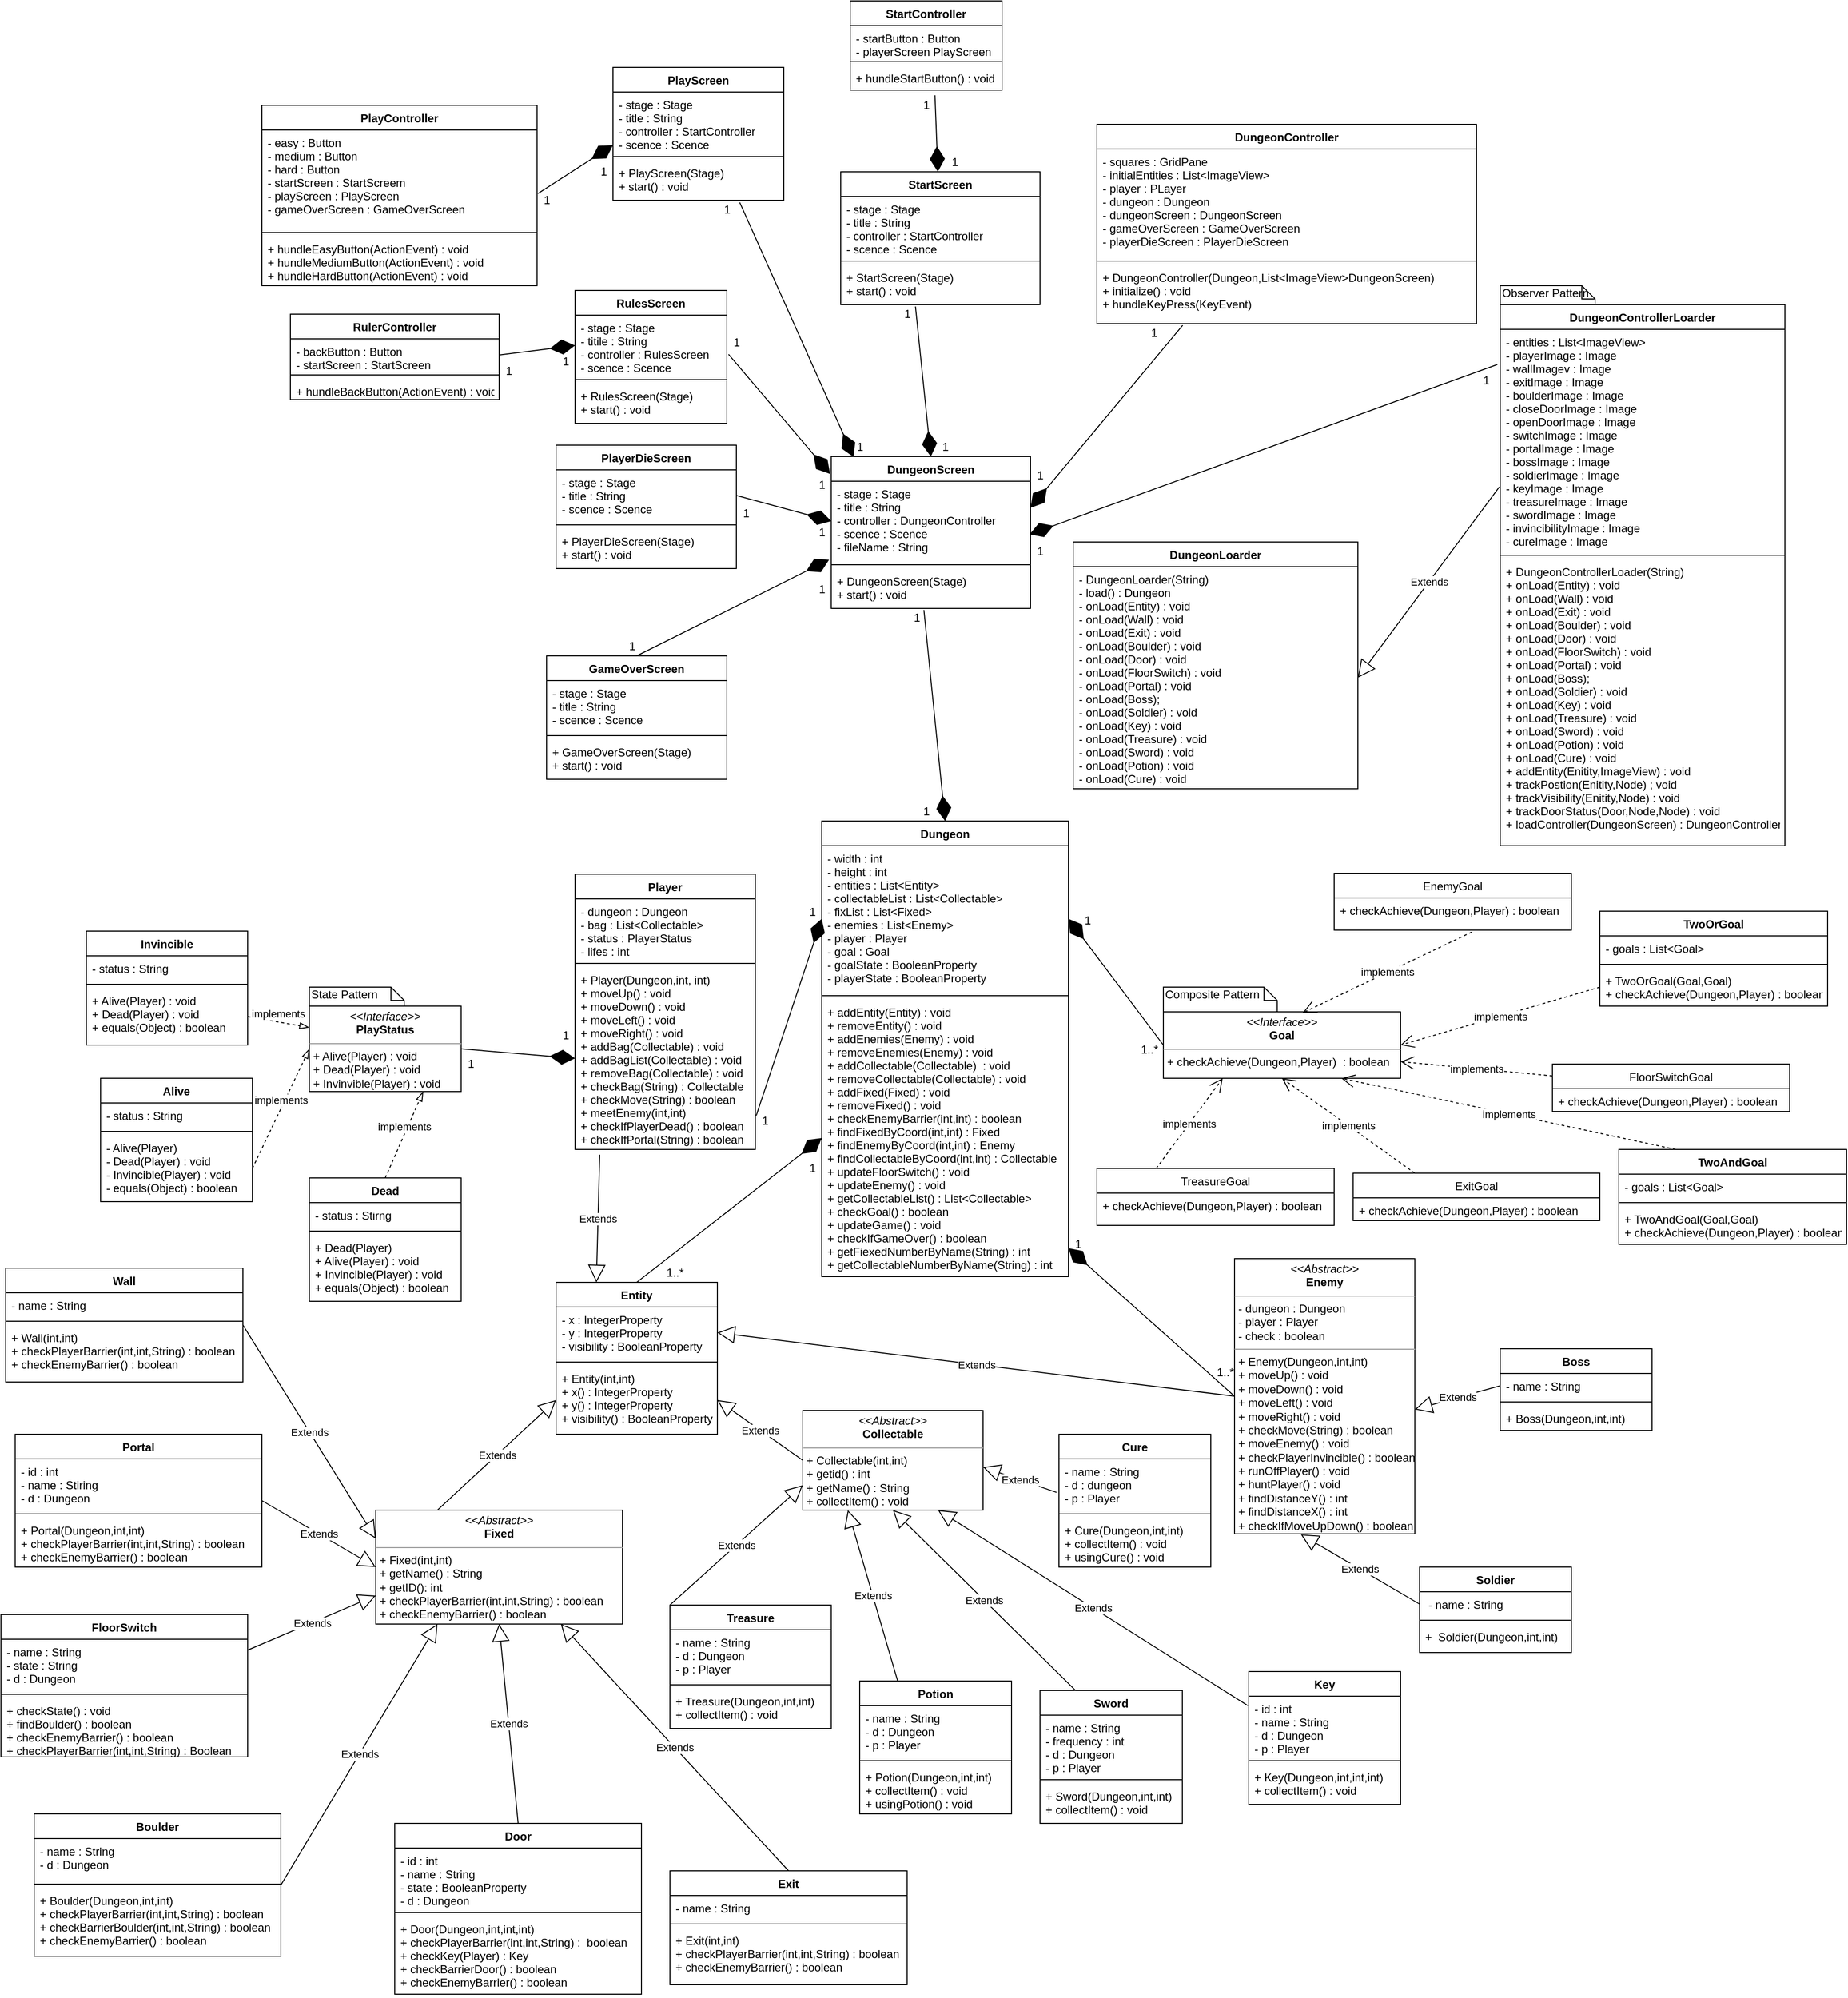 <mxfile version="13.5.8" type="device"><diagram id="wga8HTRS-rmwBFhNsbyV" name="Page-1"><mxGraphModel dx="4740" dy="2647" grid="1" gridSize="10" guides="1" tooltips="1" connect="1" arrows="1" fold="1" page="1" pageScale="1" pageWidth="3300" pageHeight="2339" math="0" shadow="0"><root><mxCell id="0"/><mxCell id="1" parent="0"/><mxCell id="uQ59V1skVvkDM_kCvzeg-5" value="&lt;p style=&quot;margin: 0px ; margin-top: 4px ; text-align: center&quot;&gt;&lt;i&gt;&amp;lt;&amp;lt;Interface&amp;gt;&amp;gt;&lt;/i&gt;&lt;br&gt;&lt;b&gt;PlayStatus&lt;/b&gt;&lt;/p&gt;&lt;hr size=&quot;1&quot;&gt;&lt;p style=&quot;margin: 0px ; margin-left: 4px&quot;&gt;+ Alive(Player) : void&amp;nbsp;&lt;/p&gt;&lt;p style=&quot;margin: 0px ; margin-left: 4px&quot;&gt;+ Dead(Player) : void&lt;/p&gt;&lt;p style=&quot;margin: 0px ; margin-left: 4px&quot;&gt;+ Invinvible(Player) : void&lt;/p&gt;" style="verticalAlign=top;align=left;overflow=fill;fontSize=12;fontFamily=Helvetica;html=1;" parent="1" vertex="1"><mxGeometry x="885" y="1109" width="160" height="90" as="geometry"/></mxCell><mxCell id="uQ59V1skVvkDM_kCvzeg-6" value="&lt;p style=&quot;margin: 0px ; margin-top: 4px ; text-align: center&quot;&gt;&lt;i&gt;&amp;lt;&amp;lt;Abstract&amp;gt;&amp;gt;&lt;/i&gt;&lt;br&gt;&lt;b&gt;Fixed&lt;/b&gt;&lt;/p&gt;&lt;hr size=&quot;1&quot;&gt;&lt;p style=&quot;margin: 0px ; margin-left: 4px&quot;&gt;+ Fixed(int,int)&lt;br&gt;+ getName() : String&lt;/p&gt;&lt;p style=&quot;margin: 0px ; margin-left: 4px&quot;&gt;+ getID(): int&amp;nbsp;&lt;/p&gt;&lt;p style=&quot;margin: 0px ; margin-left: 4px&quot;&gt;+ checkPlayerBarrier(int,int,String) : boolean&lt;/p&gt;&lt;p style=&quot;margin: 0px ; margin-left: 4px&quot;&gt;+ checkEnemyBarrier() : boolean&lt;/p&gt;" style="verticalAlign=top;align=left;overflow=fill;fontSize=12;fontFamily=Helvetica;html=1;" parent="1" vertex="1"><mxGeometry x="955" y="1640" width="260" height="120" as="geometry"/></mxCell><mxCell id="uQ59V1skVvkDM_kCvzeg-8" value="&lt;p style=&quot;margin: 0px ; margin-top: 4px ; text-align: center&quot;&gt;&lt;i&gt;&amp;lt;&amp;lt;Abstract&amp;gt;&amp;gt;&lt;/i&gt;&lt;br&gt;&lt;b&gt;Collectable&lt;/b&gt;&lt;/p&gt;&lt;hr size=&quot;1&quot;&gt;&lt;p style=&quot;margin: 0px ; margin-left: 4px&quot;&gt;+ Collectable(int,int)&amp;nbsp;&lt;/p&gt;&lt;p style=&quot;margin: 0px ; margin-left: 4px&quot;&gt;+ getid() : int&amp;nbsp;&lt;/p&gt;&lt;p style=&quot;margin: 0px ; margin-left: 4px&quot;&gt;+ getName() : String&lt;/p&gt;&lt;p style=&quot;margin: 0px ; margin-left: 4px&quot;&gt;+ collectItem() : void&lt;/p&gt;" style="verticalAlign=top;align=left;overflow=fill;fontSize=12;fontFamily=Helvetica;html=1;" parent="1" vertex="1"><mxGeometry x="1405" y="1535" width="190" height="105" as="geometry"/></mxCell><mxCell id="uQ59V1skVvkDM_kCvzeg-70" value="&lt;p style=&quot;margin: 0px ; margin-top: 4px ; text-align: center&quot;&gt;&lt;i&gt;&amp;lt;&amp;lt;Interface&amp;gt;&amp;gt;&lt;/i&gt;&lt;br&gt;&lt;b&gt;Goal&lt;/b&gt;&lt;/p&gt;&lt;hr size=&quot;1&quot;&gt;&lt;p style=&quot;margin: 0px ; margin-left: 4px&quot;&gt;+ checkAchieve(Dungeon,Player)&amp;nbsp; : boolean&lt;br&gt;&lt;/p&gt;" style="verticalAlign=top;align=left;overflow=fill;fontSize=12;fontFamily=Helvetica;html=1;" parent="1" vertex="1"><mxGeometry x="1785" y="1115" width="250" height="70" as="geometry"/></mxCell><mxCell id="zWnTrYrnP1M-1yX1LVOP-6" value="Extends" style="endArrow=block;endSize=16;endFill=0;html=1;shadow=0;exitX=0.25;exitY=0;exitDx=0;exitDy=0;entryX=0.5;entryY=1;entryDx=0;entryDy=0;" parent="1" source="uQ59V1skVvkDM_kCvzeg-91" target="uQ59V1skVvkDM_kCvzeg-8" edge="1"><mxGeometry width="160" relative="1" as="geometry"><mxPoint x="1795" y="1430" as="sourcePoint"/><mxPoint x="1955" y="1430" as="targetPoint"/></mxGeometry></mxCell><mxCell id="zWnTrYrnP1M-1yX1LVOP-7" value="Extends" style="endArrow=block;endSize=16;endFill=0;html=1;shadow=0;exitX=0.25;exitY=0;exitDx=0;exitDy=0;entryX=0.25;entryY=1;entryDx=0;entryDy=0;" parent="1" source="uQ59V1skVvkDM_kCvzeg-87" target="uQ59V1skVvkDM_kCvzeg-8" edge="1"><mxGeometry width="160" relative="1" as="geometry"><mxPoint x="2065" y="1508" as="sourcePoint"/><mxPoint x="1875" y="1576.25" as="targetPoint"/></mxGeometry></mxCell><mxCell id="zWnTrYrnP1M-1yX1LVOP-9" value="Extends" style="endArrow=block;endSize=16;endFill=0;html=1;shadow=0;exitX=0;exitY=0;exitDx=0;exitDy=0;entryX=0;entryY=0.75;entryDx=0;entryDy=0;" parent="1" source="uQ59V1skVvkDM_kCvzeg-95" target="uQ59V1skVvkDM_kCvzeg-8" edge="1"><mxGeometry width="160" relative="1" as="geometry"><mxPoint x="2075" y="1518" as="sourcePoint"/><mxPoint x="1885" y="1586.25" as="targetPoint"/></mxGeometry></mxCell><mxCell id="zWnTrYrnP1M-1yX1LVOP-10" value="Extends" style="endArrow=block;endSize=16;endFill=0;html=1;shadow=0;exitX=-0.006;exitY=0.156;exitDx=0;exitDy=0;entryX=0.75;entryY=1;entryDx=0;entryDy=0;exitPerimeter=0;" parent="1" source="zWnTrYrnP1M-1yX1LVOP-52" target="uQ59V1skVvkDM_kCvzeg-8" edge="1"><mxGeometry width="160" relative="1" as="geometry"><mxPoint x="2075" y="1726" as="sourcePoint"/><mxPoint x="1895" y="1596.25" as="targetPoint"/></mxGeometry></mxCell><mxCell id="zWnTrYrnP1M-1yX1LVOP-11" value="Extends" style="endArrow=block;endSize=16;endFill=0;html=1;shadow=0;exitX=0;exitY=0.5;exitDx=0;exitDy=0;entryX=1;entryY=0.5;entryDx=0;entryDy=0;" parent="1" source="uQ59V1skVvkDM_kCvzeg-8" target="uQ59V1skVvkDM_kCvzeg-52" edge="1"><mxGeometry width="160" relative="1" as="geometry"><mxPoint x="1790" y="1548" as="sourcePoint"/><mxPoint x="1600" y="1616.25" as="targetPoint"/></mxGeometry></mxCell><mxCell id="zWnTrYrnP1M-1yX1LVOP-12" value="Extends" style="endArrow=block;endSize=16;endFill=0;html=1;shadow=0;exitX=1;exitY=0.5;exitDx=0;exitDy=0;entryX=0;entryY=0.25;entryDx=0;entryDy=0;" parent="1" source="uQ59V1skVvkDM_kCvzeg-115" target="uQ59V1skVvkDM_kCvzeg-6" edge="1"><mxGeometry width="160" relative="1" as="geometry"><mxPoint x="1335" y="1595" as="sourcePoint"/><mxPoint x="1145" y="1663.25" as="targetPoint"/></mxGeometry></mxCell><mxCell id="zWnTrYrnP1M-1yX1LVOP-13" value="Extends" style="endArrow=block;endSize=16;endFill=0;html=1;shadow=0;exitX=1;exitY=0.5;exitDx=0;exitDy=0;entryX=0;entryY=0.5;entryDx=0;entryDy=0;" parent="1" source="uQ59V1skVvkDM_kCvzeg-83" target="uQ59V1skVvkDM_kCvzeg-6" edge="1"><mxGeometry width="160" relative="1" as="geometry"><mxPoint x="1345" y="1605" as="sourcePoint"/><mxPoint x="1155" y="1673.25" as="targetPoint"/></mxGeometry></mxCell><mxCell id="zWnTrYrnP1M-1yX1LVOP-16" value="Extends" style="endArrow=block;endSize=16;endFill=0;html=1;shadow=0;entryX=0;entryY=0.75;entryDx=0;entryDy=0;exitX=1;exitY=0.25;exitDx=0;exitDy=0;" parent="1" source="uQ59V1skVvkDM_kCvzeg-61" target="uQ59V1skVvkDM_kCvzeg-6" edge="1"><mxGeometry width="160" relative="1" as="geometry"><mxPoint x="845" y="1837" as="sourcePoint"/><mxPoint x="1005" y="1837" as="targetPoint"/></mxGeometry></mxCell><mxCell id="zWnTrYrnP1M-1yX1LVOP-18" value="Extends" style="endArrow=block;endSize=16;endFill=0;html=1;shadow=0;entryX=0.25;entryY=1;entryDx=0;entryDy=0;exitX=1;exitY=0.5;exitDx=0;exitDy=0;" parent="1" source="uQ59V1skVvkDM_kCvzeg-25" target="uQ59V1skVvkDM_kCvzeg-6" edge="1"><mxGeometry width="160" relative="1" as="geometry"><mxPoint x="985" y="1757" as="sourcePoint"/><mxPoint x="1145" y="1757" as="targetPoint"/></mxGeometry></mxCell><mxCell id="zWnTrYrnP1M-1yX1LVOP-19" value="Extends" style="endArrow=block;endSize=16;endFill=0;html=1;shadow=0;entryX=0.5;entryY=1;entryDx=0;entryDy=0;exitX=0.5;exitY=0;exitDx=0;exitDy=0;" parent="1" source="uQ59V1skVvkDM_kCvzeg-33" target="uQ59V1skVvkDM_kCvzeg-6" edge="1"><mxGeometry width="160" relative="1" as="geometry"><mxPoint x="1125" y="1727" as="sourcePoint"/><mxPoint x="1285" y="1727" as="targetPoint"/></mxGeometry></mxCell><mxCell id="zWnTrYrnP1M-1yX1LVOP-20" value="Extends" style="endArrow=block;endSize=16;endFill=0;html=1;shadow=0;entryX=0;entryY=0.5;entryDx=0;entryDy=0;exitX=0.25;exitY=0;exitDx=0;exitDy=0;" parent="1" source="uQ59V1skVvkDM_kCvzeg-6" target="uQ59V1skVvkDM_kCvzeg-52" edge="1"><mxGeometry width="160" relative="1" as="geometry"><mxPoint x="1335" y="1780" as="sourcePoint"/><mxPoint x="1495" y="1780" as="targetPoint"/></mxGeometry></mxCell><mxCell id="zWnTrYrnP1M-1yX1LVOP-21" value="Extends" style="endArrow=block;endSize=16;endFill=0;html=1;shadow=0;entryX=0.25;entryY=0;entryDx=0;entryDy=0;exitX=0.137;exitY=1.029;exitDx=0;exitDy=0;exitPerimeter=0;" parent="1" source="zWnTrYrnP1M-1yX1LVOP-48" target="uQ59V1skVvkDM_kCvzeg-49" edge="1"><mxGeometry width="160" relative="1" as="geometry"><mxPoint x="1585" y="1168" as="sourcePoint"/><mxPoint x="1425" y="1802.5" as="targetPoint"/></mxGeometry></mxCell><mxCell id="zWnTrYrnP1M-1yX1LVOP-22" value="Extends" style="endArrow=block;endSize=16;endFill=0;html=1;shadow=0;entryX=1;entryY=0.5;entryDx=0;entryDy=0;exitX=0;exitY=0.5;exitDx=0;exitDy=0;" parent="1" source="cOGgBDyCxMRcs3Nlm_GP-6" target="uQ59V1skVvkDM_kCvzeg-50" edge="1"><mxGeometry width="160" relative="1" as="geometry"><mxPoint x="1845" y="1560.016" as="sourcePoint"/><mxPoint x="1705" y="1440" as="targetPoint"/></mxGeometry></mxCell><mxCell id="zWnTrYrnP1M-1yX1LVOP-24" value="Extends" style="endArrow=block;endSize=16;endFill=0;html=1;shadow=0;entryX=0.75;entryY=1;entryDx=0;entryDy=0;exitX=0.5;exitY=0;exitDx=0;exitDy=0;" parent="1" source="zWnTrYrnP1M-1yX1LVOP-41" target="uQ59V1skVvkDM_kCvzeg-6" edge="1"><mxGeometry width="160" relative="1" as="geometry"><mxPoint x="1305" y="1780" as="sourcePoint"/><mxPoint x="1385" y="1770" as="targetPoint"/></mxGeometry></mxCell><mxCell id="zWnTrYrnP1M-1yX1LVOP-25" value="" style="endArrow=diamondThin;endFill=1;endSize=24;html=1;shadow=0;entryX=0;entryY=0.5;entryDx=0;entryDy=0;exitX=0.5;exitY=0;exitDx=0;exitDy=0;" parent="1" source="uQ59V1skVvkDM_kCvzeg-49" target="uQ59V1skVvkDM_kCvzeg-16" edge="1"><mxGeometry width="160" relative="1" as="geometry"><mxPoint x="1619.54" y="1160.304" as="sourcePoint"/><mxPoint x="1345" y="1420" as="targetPoint"/></mxGeometry></mxCell><mxCell id="zWnTrYrnP1M-1yX1LVOP-27" value="implements" style="html=1;verticalAlign=bottom;endArrow=blockThin;dashed=1;endSize=8;shadow=0;exitX=1;exitY=0.5;exitDx=0;exitDy=0;entryX=0;entryY=0.25;entryDx=0;entryDy=0;endFill=0;" parent="1" source="uQ59V1skVvkDM_kCvzeg-74" target="uQ59V1skVvkDM_kCvzeg-5" edge="1"><mxGeometry relative="1" as="geometry"><mxPoint x="1335" y="1482" as="sourcePoint"/><mxPoint x="1255" y="1482" as="targetPoint"/></mxGeometry></mxCell><mxCell id="zWnTrYrnP1M-1yX1LVOP-28" value="implements" style="html=1;verticalAlign=bottom;endArrow=blockThin;dashed=1;endSize=8;shadow=0;entryX=0.75;entryY=1;entryDx=0;entryDy=0;exitX=0.5;exitY=0;exitDx=0;exitDy=0;endFill=0;" parent="1" source="uQ59V1skVvkDM_kCvzeg-29" target="uQ59V1skVvkDM_kCvzeg-5" edge="1"><mxGeometry relative="1" as="geometry"><mxPoint x="1235" y="1452" as="sourcePoint"/><mxPoint x="1255" y="1279.5" as="targetPoint"/></mxGeometry></mxCell><mxCell id="zWnTrYrnP1M-1yX1LVOP-29" value="implements" style="html=1;verticalAlign=bottom;endArrow=blockThin;dashed=1;endSize=8;shadow=0;exitX=1;exitY=0.5;exitDx=0;exitDy=0;entryX=0;entryY=0.5;entryDx=0;entryDy=0;endFill=0;" parent="1" source="uQ59V1skVvkDM_kCvzeg-20" target="uQ59V1skVvkDM_kCvzeg-5" edge="1"><mxGeometry relative="1" as="geometry"><mxPoint x="1355" y="1411" as="sourcePoint"/><mxPoint x="1265" y="1289.5" as="targetPoint"/></mxGeometry></mxCell><mxCell id="zWnTrYrnP1M-1yX1LVOP-33" value="Composite Pattern" style="shape=note;whiteSpace=wrap;html=1;size=14;verticalAlign=top;align=left;spacingTop=-6;" parent="1" vertex="1"><mxGeometry x="1785" y="1089" width="120" height="26" as="geometry"/></mxCell><mxCell id="zWnTrYrnP1M-1yX1LVOP-34" value="State Pattern" style="shape=note;whiteSpace=wrap;html=1;size=14;verticalAlign=top;align=left;spacingTop=-6;" parent="1" vertex="1"><mxGeometry x="885" y="1089" width="100" height="20" as="geometry"/></mxCell><mxCell id="zWnTrYrnP1M-1yX1LVOP-35" value="implements" style="endArrow=open;endSize=12;dashed=1;html=1;shadow=0;entryX=0.25;entryY=1;entryDx=0;entryDy=0;exitX=0.25;exitY=0;exitDx=0;exitDy=0;" parent="1" source="uQ59V1skVvkDM_kCvzeg-103" target="uQ59V1skVvkDM_kCvzeg-70" edge="1"><mxGeometry width="160" relative="1" as="geometry"><mxPoint x="1725" y="1226" as="sourcePoint"/><mxPoint x="1885" y="1226" as="targetPoint"/></mxGeometry></mxCell><mxCell id="zWnTrYrnP1M-1yX1LVOP-36" value="implements" style="endArrow=open;endSize=12;dashed=1;html=1;shadow=0;exitX=0.25;exitY=0;exitDx=0;exitDy=0;entryX=0.75;entryY=1;entryDx=0;entryDy=0;" parent="1" source="uQ59V1skVvkDM_kCvzeg-107" target="uQ59V1skVvkDM_kCvzeg-70" edge="1"><mxGeometry width="160" relative="1" as="geometry"><mxPoint x="1947.5" y="1286" as="sourcePoint"/><mxPoint x="2125" y="1330" as="targetPoint"/></mxGeometry></mxCell><mxCell id="zWnTrYrnP1M-1yX1LVOP-37" value="implements" style="endArrow=open;endSize=12;dashed=1;html=1;shadow=0;entryX=0.588;entryY=0.014;entryDx=0;entryDy=0;exitX=0.58;exitY=1.059;exitDx=0;exitDy=0;exitPerimeter=0;entryPerimeter=0;" parent="1" source="uQ59V1skVvkDM_kCvzeg-46" target="uQ59V1skVvkDM_kCvzeg-70" edge="1"><mxGeometry width="160" relative="1" as="geometry"><mxPoint x="1957.5" y="1296" as="sourcePoint"/><mxPoint x="2025" y="1198.5" as="targetPoint"/></mxGeometry></mxCell><mxCell id="zWnTrYrnP1M-1yX1LVOP-38" value="implements" style="endArrow=open;endSize=12;dashed=1;html=1;shadow=0;entryX=0.5;entryY=1;entryDx=0;entryDy=0;exitX=0.25;exitY=0;exitDx=0;exitDy=0;" parent="1" source="uQ59V1skVvkDM_kCvzeg-57" target="uQ59V1skVvkDM_kCvzeg-70" edge="1"><mxGeometry width="160" relative="1" as="geometry"><mxPoint x="1967.5" y="1306" as="sourcePoint"/><mxPoint x="2035" y="1208.5" as="targetPoint"/></mxGeometry></mxCell><mxCell id="zWnTrYrnP1M-1yX1LVOP-39" value="implements" style="endArrow=open;endSize=12;dashed=1;html=1;shadow=0;entryX=1;entryY=0.75;entryDx=0;entryDy=0;exitX=0;exitY=0.25;exitDx=0;exitDy=0;" parent="1" source="uQ59V1skVvkDM_kCvzeg-65" target="uQ59V1skVvkDM_kCvzeg-70" edge="1"><mxGeometry width="160" relative="1" as="geometry"><mxPoint x="2355" y="1336" as="sourcePoint"/><mxPoint x="2265" y="1206" as="targetPoint"/></mxGeometry></mxCell><mxCell id="zWnTrYrnP1M-1yX1LVOP-40" value="implements" style="endArrow=open;endSize=12;dashed=1;html=1;shadow=0;entryX=1;entryY=0.5;entryDx=0;entryDy=0;exitX=0;exitY=0.5;exitDx=0;exitDy=0;" parent="1" source="uQ59V1skVvkDM_kCvzeg-114" target="uQ59V1skVvkDM_kCvzeg-70" edge="1"><mxGeometry width="160" relative="1" as="geometry"><mxPoint x="2365" y="1346" as="sourcePoint"/><mxPoint x="2275" y="1216" as="targetPoint"/></mxGeometry></mxCell><mxCell id="zWnTrYrnP1M-1yX1LVOP-49" value="" style="endArrow=diamondThin;endFill=1;endSize=24;html=1;shadow=0;exitX=1;exitY=0.5;exitDx=0;exitDy=0;entryX=0;entryY=0.5;entryDx=0;entryDy=0;" parent="1" source="uQ59V1skVvkDM_kCvzeg-5" target="zWnTrYrnP1M-1yX1LVOP-48" edge="1"><mxGeometry width="160" relative="1" as="geometry"><mxPoint x="1325" y="1300" as="sourcePoint"/><mxPoint x="1485" y="1300" as="targetPoint"/></mxGeometry></mxCell><mxCell id="2" value="1" style="text;html=1;align=center;verticalAlign=middle;resizable=0;points=[];autosize=1;" parent="1" vertex="1"><mxGeometry x="1045" y="1160" width="20" height="20" as="geometry"/></mxCell><mxCell id="zWnTrYrnP1M-1yX1LVOP-50" value="1" style="text;html=1;align=center;verticalAlign=middle;resizable=0;points=[];autosize=1;" parent="1" vertex="1"><mxGeometry x="1145" y="1130" width="20" height="20" as="geometry"/></mxCell><mxCell id="zWnTrYrnP1M-1yX1LVOP-55" value="1" style="text;html=1;align=center;verticalAlign=middle;resizable=0;points=[];autosize=1;" parent="1" vertex="1"><mxGeometry x="1405" y="1270" width="20" height="20" as="geometry"/></mxCell><mxCell id="zWnTrYrnP1M-1yX1LVOP-56" value="1..*" style="text;html=1;align=center;verticalAlign=middle;resizable=0;points=[];autosize=1;" parent="1" vertex="1"><mxGeometry x="1255" y="1380" width="30" height="20" as="geometry"/></mxCell><mxCell id="zWnTrYrnP1M-1yX1LVOP-57" value="" style="endArrow=diamondThin;endFill=1;endSize=24;html=1;shadow=0;exitX=1.005;exitY=0.814;exitDx=0;exitDy=0;exitPerimeter=0;entryX=0;entryY=0.5;entryDx=0;entryDy=0;" parent="1" source="zWnTrYrnP1M-1yX1LVOP-48" target="uQ59V1skVvkDM_kCvzeg-14" edge="1"><mxGeometry width="160" relative="1" as="geometry"><mxPoint x="1345" y="1130" as="sourcePoint"/><mxPoint x="1505" y="1130" as="targetPoint"/></mxGeometry></mxCell><mxCell id="zWnTrYrnP1M-1yX1LVOP-58" value="1" style="text;html=1;align=center;verticalAlign=middle;resizable=0;points=[];autosize=1;" parent="1" vertex="1"><mxGeometry x="1355" y="1220" width="20" height="20" as="geometry"/></mxCell><mxCell id="zWnTrYrnP1M-1yX1LVOP-59" value="1" style="text;html=1;align=center;verticalAlign=middle;resizable=0;points=[];autosize=1;" parent="1" vertex="1"><mxGeometry x="1405" y="1000" width="20" height="20" as="geometry"/></mxCell><mxCell id="zWnTrYrnP1M-1yX1LVOP-60" value="" style="endArrow=diamondThin;endFill=1;endSize=24;html=1;shadow=0;exitX=0;exitY=0.5;exitDx=0;exitDy=0;" parent="1" source="cOGgBDyCxMRcs3Nlm_GP-6" target="uQ59V1skVvkDM_kCvzeg-16" edge="1"><mxGeometry width="160" relative="1" as="geometry"><mxPoint x="1845" y="1560.016" as="sourcePoint"/><mxPoint x="1505" y="1230" as="targetPoint"/></mxGeometry></mxCell><mxCell id="zWnTrYrnP1M-1yX1LVOP-61" value="1" style="text;html=1;align=center;verticalAlign=middle;resizable=0;points=[];autosize=1;" parent="1" vertex="1"><mxGeometry x="1685" y="1350" width="20" height="20" as="geometry"/></mxCell><mxCell id="zWnTrYrnP1M-1yX1LVOP-62" value="1..*" style="text;html=1;align=center;verticalAlign=middle;resizable=0;points=[];autosize=1;" parent="1" vertex="1"><mxGeometry x="1835" y="1485" width="30" height="20" as="geometry"/></mxCell><mxCell id="zWnTrYrnP1M-1yX1LVOP-63" value="" style="endArrow=diamondThin;endFill=1;endSize=24;html=1;shadow=0;exitX=0;exitY=0.5;exitDx=0;exitDy=0;entryX=1;entryY=0.5;entryDx=0;entryDy=0;" parent="1" source="uQ59V1skVvkDM_kCvzeg-70" target="uQ59V1skVvkDM_kCvzeg-14" edge="1"><mxGeometry width="160" relative="1" as="geometry"><mxPoint x="1755" y="1230" as="sourcePoint"/><mxPoint x="1915" y="1230" as="targetPoint"/></mxGeometry></mxCell><mxCell id="zWnTrYrnP1M-1yX1LVOP-64" value="1" style="text;html=1;align=center;verticalAlign=middle;resizable=0;points=[];autosize=1;" parent="1" vertex="1"><mxGeometry x="1695" y="1009" width="20" height="20" as="geometry"/></mxCell><mxCell id="zWnTrYrnP1M-1yX1LVOP-65" value="1..*" style="text;html=1;align=center;verticalAlign=middle;resizable=0;points=[];autosize=1;" parent="1" vertex="1"><mxGeometry x="1755" y="1145" width="30" height="20" as="geometry"/></mxCell><mxCell id="cOGgBDyCxMRcs3Nlm_GP-6" value="&lt;p style=&quot;margin: 0px ; margin-top: 4px ; text-align: center&quot;&gt;&lt;i&gt;&amp;lt;&amp;lt;Abstract&amp;gt;&amp;gt;&lt;/i&gt;&lt;br&gt;&lt;b&gt;Enemy&lt;/b&gt;&lt;/p&gt;&lt;hr size=&quot;1&quot;&gt;&lt;p style=&quot;margin: 0px ; margin-left: 4px&quot;&gt;- dungeon : Dungeon&lt;br style=&quot;padding: 0px ; margin: 0px&quot;&gt;- player : Player&lt;br style=&quot;padding: 0px ; margin: 0px&quot;&gt;- check : boolean&lt;br&gt;&lt;/p&gt;&lt;hr size=&quot;1&quot;&gt;&lt;p style=&quot;margin: 0px ; margin-left: 4px&quot;&gt;+ Enemy(Dungeon,int,int)&lt;br style=&quot;padding: 0px ; margin: 0px&quot;&gt;+ moveUp() : void&lt;br style=&quot;padding: 0px ; margin: 0px&quot;&gt;+ moveDown() : void&lt;br style=&quot;padding: 0px ; margin: 0px&quot;&gt;+ moveLeft() : void&lt;br style=&quot;padding: 0px ; margin: 0px&quot;&gt;+ moveRight() : void&lt;br style=&quot;padding: 0px ; margin: 0px&quot;&gt;+ checkMove(String) : boolean&lt;br style=&quot;padding: 0px ; margin: 0px&quot;&gt;+ moveEnemy() : void&amp;nbsp;&amp;nbsp;&lt;br style=&quot;padding: 0px ; margin: 0px&quot;&gt;+ checkPlayerInvincible() : boolean&lt;br style=&quot;padding: 0px ; margin: 0px&quot;&gt;+ runOffPlayer() : void&lt;br style=&quot;padding: 0px ; margin: 0px&quot;&gt;+ huntPlayer() : void&lt;br style=&quot;padding: 0px ; margin: 0px&quot;&gt;+ findDistanceY() : int&lt;br style=&quot;padding: 0px ; margin: 0px&quot;&gt;+ findDistanceX() : int&amp;nbsp;&lt;br style=&quot;padding: 0px ; margin: 0px&quot;&gt;+ checkIfMoveUpDown() : boolean&lt;br&gt;&lt;/p&gt;" style="verticalAlign=top;align=left;overflow=fill;fontSize=12;fontFamily=Helvetica;html=1;" vertex="1" parent="1"><mxGeometry x="1860" y="1375" width="190" height="290" as="geometry"/></mxCell><mxCell id="cOGgBDyCxMRcs3Nlm_GP-7" value="Extends" style="endArrow=block;endSize=16;endFill=0;html=1;shadow=0;entryX=0.368;entryY=1.002;entryDx=0;entryDy=0;exitX=0;exitY=0.5;exitDx=0;exitDy=0;entryPerimeter=0;" edge="1" parent="1" source="08YrIMNAEmhKF7Xob6bL-11" target="cOGgBDyCxMRcs3Nlm_GP-6"><mxGeometry width="160" relative="1" as="geometry"><mxPoint x="1855" y="1570.016" as="sourcePoint"/><mxPoint x="1325" y="1463" as="targetPoint"/></mxGeometry></mxCell><mxCell id="cOGgBDyCxMRcs3Nlm_GP-8" value="Extends" style="endArrow=block;endSize=16;endFill=0;html=1;shadow=0;entryX=1;entryY=0.568;entryDx=0;entryDy=0;exitX=-0.016;exitY=0.654;exitDx=0;exitDy=0;entryPerimeter=0;exitPerimeter=0;" edge="1" parent="1" source="08YrIMNAEmhKF7Xob6bL-55" target="uQ59V1skVvkDM_kCvzeg-8"><mxGeometry width="160" relative="1" as="geometry"><mxPoint x="2145" y="1729" as="sourcePoint"/><mxPoint x="2060.76" y="1586.26" as="targetPoint"/></mxGeometry></mxCell><mxCell id="cOGgBDyCxMRcs3Nlm_GP-9" value="Extends" style="endArrow=block;endSize=16;endFill=0;html=1;shadow=0;entryX=1;entryY=0.548;entryDx=0;entryDy=0;exitX=0;exitY=0.5;exitDx=0;exitDy=0;entryPerimeter=0;" edge="1" parent="1" source="08YrIMNAEmhKF7Xob6bL-59" target="cOGgBDyCxMRcs3Nlm_GP-6"><mxGeometry width="160" relative="1" as="geometry"><mxPoint x="2145" y="1729" as="sourcePoint"/><mxPoint x="2060.76" y="1586.26" as="targetPoint"/></mxGeometry></mxCell><mxCell id="cOGgBDyCxMRcs3Nlm_GP-10" value="Extends" style="endArrow=block;endSize=16;endFill=0;html=1;shadow=0;entryX=1;entryY=0.5;entryDx=0;entryDy=0;exitX=-0.003;exitY=0.709;exitDx=0;exitDy=0;exitPerimeter=0;" edge="1" parent="1" source="08YrIMNAEmhKF7Xob6bL-43" target="08YrIMNAEmhKF7Xob6bL-37"><mxGeometry width="160" relative="1" as="geometry"><mxPoint x="1945" y="810" as="sourcePoint"/><mxPoint x="1705" y="550" as="targetPoint"/></mxGeometry></mxCell><mxCell id="cOGgBDyCxMRcs3Nlm_GP-11" value="" style="endArrow=diamondThin;endFill=1;endSize=24;html=1;shadow=0;exitX=-0.01;exitY=0.158;exitDx=0;exitDy=0;entryX=0.995;entryY=0.667;entryDx=0;entryDy=0;entryPerimeter=0;exitPerimeter=0;" edge="1" parent="1" source="08YrIMNAEmhKF7Xob6bL-43" target="08YrIMNAEmhKF7Xob6bL-31"><mxGeometry width="160" relative="1" as="geometry"><mxPoint x="1940" y="316.07" as="sourcePoint"/><mxPoint x="1765" y="160.004" as="targetPoint"/></mxGeometry></mxCell><mxCell id="cOGgBDyCxMRcs3Nlm_GP-12" value="" style="endArrow=diamondThin;endFill=1;endSize=24;html=1;shadow=0;exitX=0.226;exitY=1.028;exitDx=0;exitDy=0;entryX=1;entryY=0.333;entryDx=0;entryDy=0;entryPerimeter=0;exitPerimeter=0;" edge="1" parent="1" source="08YrIMNAEmhKF7Xob6bL-49" target="08YrIMNAEmhKF7Xob6bL-31"><mxGeometry width="160" relative="1" as="geometry"><mxPoint x="2042" y="292.972" as="sourcePoint"/><mxPoint x="1653.95" y="92.028" as="targetPoint"/></mxGeometry></mxCell><mxCell id="cOGgBDyCxMRcs3Nlm_GP-13" value="" style="endArrow=diamondThin;endFill=1;endSize=24;html=1;shadow=0;exitX=0.558;exitY=1.206;exitDx=0;exitDy=0;exitPerimeter=0;" edge="1" parent="1" source="08YrIMNAEmhKF7Xob6bL-9" target="08YrIMNAEmhKF7Xob6bL-2"><mxGeometry width="160" relative="1" as="geometry"><mxPoint x="1755" y="3" as="sourcePoint"/><mxPoint x="1655" y="63.972" as="targetPoint"/></mxGeometry></mxCell><mxCell id="cOGgBDyCxMRcs3Nlm_GP-14" value="" style="endArrow=diamondThin;endFill=1;endSize=24;html=1;shadow=0;entryX=0;entryY=0.875;entryDx=0;entryDy=0;entryPerimeter=0;exitX=1.003;exitY=0.644;exitDx=0;exitDy=0;exitPerimeter=0;" edge="1" parent="1" source="08YrIMNAEmhKF7Xob6bL-23" target="08YrIMNAEmhKF7Xob6bL-15"><mxGeometry width="160" relative="1" as="geometry"><mxPoint x="2475" y="-10" as="sourcePoint"/><mxPoint x="2217.1" y="-187.984" as="targetPoint"/></mxGeometry></mxCell><mxCell id="cOGgBDyCxMRcs3Nlm_GP-15" value="" style="endArrow=diamondThin;endFill=1;endSize=24;html=1;shadow=0;entryX=0;entryY=0.5;entryDx=0;entryDy=0;exitX=1;exitY=0.5;exitDx=0;exitDy=0;" edge="1" parent="1" source="6eYfPyST3Skgque18qln-3" target="6eYfPyST3Skgque18qln-7"><mxGeometry width="160" relative="1" as="geometry"><mxPoint x="1115.87" y="-147.024" as="sourcePoint"/><mxPoint x="1195" y="2" as="targetPoint"/></mxGeometry></mxCell><mxCell id="cOGgBDyCxMRcs3Nlm_GP-16" value="" style="endArrow=diamondThin;endFill=1;endSize=24;html=1;shadow=0;entryX=0;entryY=0.5;entryDx=0;entryDy=0;exitX=1;exitY=0.5;exitDx=0;exitDy=0;" edge="1" parent="1" source="08YrIMNAEmhKF7Xob6bL-19" target="08YrIMNAEmhKF7Xob6bL-31"><mxGeometry width="160" relative="1" as="geometry"><mxPoint x="1065" y="223" as="sourcePoint"/><mxPoint x="1185" y="253" as="targetPoint"/></mxGeometry></mxCell><mxCell id="cOGgBDyCxMRcs3Nlm_GP-17" value="" style="endArrow=diamondThin;endFill=1;endSize=24;html=1;shadow=0;entryX=-0.011;entryY=0.985;entryDx=0;entryDy=0;exitX=0.5;exitY=0;exitDx=0;exitDy=0;entryPerimeter=0;" edge="1" parent="1" source="08YrIMNAEmhKF7Xob6bL-26" target="08YrIMNAEmhKF7Xob6bL-31"><mxGeometry width="160" relative="1" as="geometry"><mxPoint x="1075" y="233" as="sourcePoint"/><mxPoint x="1195" y="263" as="targetPoint"/></mxGeometry></mxCell><mxCell id="cOGgBDyCxMRcs3Nlm_GP-18" value="" style="endArrow=diamondThin;endFill=1;endSize=24;html=1;shadow=0;entryX=0.5;entryY=0;entryDx=0;entryDy=0;exitX=0.375;exitY=1.045;exitDx=0;exitDy=0;exitPerimeter=0;" edge="1" parent="1" source="08YrIMNAEmhKF7Xob6bL-5" target="08YrIMNAEmhKF7Xob6bL-30"><mxGeometry width="160" relative="1" as="geometry"><mxPoint x="1085" y="243" as="sourcePoint"/><mxPoint x="1205" y="273" as="targetPoint"/></mxGeometry></mxCell><mxCell id="cOGgBDyCxMRcs3Nlm_GP-20" value="" style="endArrow=diamondThin;endFill=1;endSize=24;html=1;shadow=0;entryX=-0.006;entryY=0.114;entryDx=0;entryDy=0;exitX=1.011;exitY=0.645;exitDx=0;exitDy=0;exitPerimeter=0;entryPerimeter=0;" edge="1" parent="1" source="6eYfPyST3Skgque18qln-7" target="08YrIMNAEmhKF7Xob6bL-30"><mxGeometry width="160" relative="1" as="geometry"><mxPoint x="1095" y="433" as="sourcePoint"/><mxPoint x="1175" y="423" as="targetPoint"/></mxGeometry></mxCell><mxCell id="cOGgBDyCxMRcs3Nlm_GP-21" value="" style="endArrow=diamondThin;endFill=1;endSize=24;html=1;shadow=0;entryX=0.112;entryY=0.003;entryDx=0;entryDy=0;exitX=0.742;exitY=1.055;exitDx=0;exitDy=0;exitPerimeter=0;entryPerimeter=0;" edge="1" parent="1" source="08YrIMNAEmhKF7Xob6bL-17" target="08YrIMNAEmhKF7Xob6bL-30"><mxGeometry width="160" relative="1" as="geometry"><mxPoint x="1336.76" y="432.28" as="sourcePoint"/><mxPoint x="1443.74" y="558.24" as="targetPoint"/></mxGeometry></mxCell><mxCell id="cOGgBDyCxMRcs3Nlm_GP-22" value="" style="endArrow=diamondThin;endFill=1;endSize=24;html=1;shadow=0;entryX=0.5;entryY=0;entryDx=0;entryDy=0;exitX=0.465;exitY=1.041;exitDx=0;exitDy=0;exitPerimeter=0;" edge="1" parent="1" source="08YrIMNAEmhKF7Xob6bL-33" target="uQ59V1skVvkDM_kCvzeg-13"><mxGeometry width="160" relative="1" as="geometry"><mxPoint x="1240" y="750.0" as="sourcePoint"/><mxPoint x="1442.69" y="648.74" as="targetPoint"/></mxGeometry></mxCell><mxCell id="cOGgBDyCxMRcs3Nlm_GP-23" value="1" style="text;html=1;align=center;verticalAlign=middle;resizable=0;points=[];autosize=1;" vertex="1" parent="1"><mxGeometry x="1085" y="430" width="20" height="20" as="geometry"/></mxCell><mxCell id="cOGgBDyCxMRcs3Nlm_GP-24" value="1" style="text;html=1;align=center;verticalAlign=middle;resizable=0;points=[];autosize=1;" vertex="1" parent="1"><mxGeometry x="1145" y="420" width="20" height="20" as="geometry"/></mxCell><mxCell id="cOGgBDyCxMRcs3Nlm_GP-25" value="1" style="text;html=1;align=center;verticalAlign=middle;resizable=0;points=[];autosize=1;" vertex="1" parent="1"><mxGeometry x="1125" y="250" width="20" height="20" as="geometry"/></mxCell><mxCell id="cOGgBDyCxMRcs3Nlm_GP-26" value="1" style="text;html=1;align=center;verticalAlign=middle;resizable=0;points=[];autosize=1;" vertex="1" parent="1"><mxGeometry x="1185" y="220" width="20" height="20" as="geometry"/></mxCell><mxCell id="cOGgBDyCxMRcs3Nlm_GP-27" value="1" style="text;html=1;align=center;verticalAlign=middle;resizable=0;points=[];autosize=1;" vertex="1" parent="1"><mxGeometry x="1525" y="150" width="20" height="20" as="geometry"/></mxCell><mxCell id="cOGgBDyCxMRcs3Nlm_GP-28" value="1" style="text;html=1;align=center;verticalAlign=middle;resizable=0;points=[];autosize=1;" vertex="1" parent="1"><mxGeometry x="1555" y="210" width="20" height="20" as="geometry"/></mxCell><mxCell id="cOGgBDyCxMRcs3Nlm_GP-29" value="1" style="text;html=1;align=center;verticalAlign=middle;resizable=0;points=[];autosize=1;" vertex="1" parent="1"><mxGeometry x="1325" y="400" width="20" height="20" as="geometry"/></mxCell><mxCell id="cOGgBDyCxMRcs3Nlm_GP-30" value="1" style="text;html=1;align=center;verticalAlign=middle;resizable=0;points=[];autosize=1;" vertex="1" parent="1"><mxGeometry x="1415" y="550" width="20" height="20" as="geometry"/></mxCell><mxCell id="cOGgBDyCxMRcs3Nlm_GP-31" value="1" style="text;html=1;align=center;verticalAlign=middle;resizable=0;points=[];autosize=1;" vertex="1" parent="1"><mxGeometry x="1335" y="580" width="20" height="20" as="geometry"/></mxCell><mxCell id="cOGgBDyCxMRcs3Nlm_GP-32" value="1" style="text;html=1;align=center;verticalAlign=middle;resizable=0;points=[];autosize=1;" vertex="1" parent="1"><mxGeometry x="1415" y="600" width="20" height="20" as="geometry"/></mxCell><mxCell id="cOGgBDyCxMRcs3Nlm_GP-33" value="1" style="text;html=1;align=center;verticalAlign=middle;resizable=0;points=[];autosize=1;" vertex="1" parent="1"><mxGeometry x="1215" y="720" width="20" height="20" as="geometry"/></mxCell><mxCell id="cOGgBDyCxMRcs3Nlm_GP-34" value="1" style="text;html=1;align=center;verticalAlign=middle;resizable=0;points=[];autosize=1;" vertex="1" parent="1"><mxGeometry x="1415" y="660" width="20" height="20" as="geometry"/></mxCell><mxCell id="cOGgBDyCxMRcs3Nlm_GP-35" value="1" style="text;html=1;align=center;verticalAlign=middle;resizable=0;points=[];autosize=1;" vertex="1" parent="1"><mxGeometry x="1315" y="260" width="20" height="20" as="geometry"/></mxCell><mxCell id="cOGgBDyCxMRcs3Nlm_GP-36" value="1" style="text;html=1;align=center;verticalAlign=middle;resizable=0;points=[];autosize=1;" vertex="1" parent="1"><mxGeometry x="1455" y="510" width="20" height="20" as="geometry"/></mxCell><mxCell id="cOGgBDyCxMRcs3Nlm_GP-37" value="1" style="text;html=1;align=center;verticalAlign=middle;resizable=0;points=[];autosize=1;" vertex="1" parent="1"><mxGeometry x="1505" y="370" width="20" height="20" as="geometry"/></mxCell><mxCell id="cOGgBDyCxMRcs3Nlm_GP-38" value="1" style="text;html=1;align=center;verticalAlign=middle;resizable=0;points=[];autosize=1;" vertex="1" parent="1"><mxGeometry x="1545" y="510" width="20" height="20" as="geometry"/></mxCell><mxCell id="cOGgBDyCxMRcs3Nlm_GP-39" value="1" style="text;html=1;align=center;verticalAlign=middle;resizable=0;points=[];autosize=1;" vertex="1" parent="1"><mxGeometry x="1765" y="390" width="20" height="20" as="geometry"/></mxCell><mxCell id="cOGgBDyCxMRcs3Nlm_GP-40" value="1" style="text;html=1;align=center;verticalAlign=middle;resizable=0;points=[];autosize=1;" vertex="1" parent="1"><mxGeometry x="1645" y="540" width="20" height="20" as="geometry"/></mxCell><mxCell id="cOGgBDyCxMRcs3Nlm_GP-41" value="1" style="text;html=1;align=center;verticalAlign=middle;resizable=0;points=[];autosize=1;" vertex="1" parent="1"><mxGeometry x="1645" y="620" width="20" height="20" as="geometry"/></mxCell><mxCell id="cOGgBDyCxMRcs3Nlm_GP-42" value="1" style="text;html=1;align=center;verticalAlign=middle;resizable=0;points=[];autosize=1;" vertex="1" parent="1"><mxGeometry x="2115" y="440" width="20" height="20" as="geometry"/></mxCell><mxCell id="cOGgBDyCxMRcs3Nlm_GP-43" value="1" style="text;html=1;align=center;verticalAlign=middle;resizable=0;points=[];autosize=1;" vertex="1" parent="1"><mxGeometry x="1515" y="690" width="20" height="20" as="geometry"/></mxCell><mxCell id="cOGgBDyCxMRcs3Nlm_GP-44" value="1" style="text;html=1;align=center;verticalAlign=middle;resizable=0;points=[];autosize=1;" vertex="1" parent="1"><mxGeometry x="1525" y="894" width="20" height="20" as="geometry"/></mxCell><mxCell id="cOGgBDyCxMRcs3Nlm_GP-45" value="Observer Pattern" style="shape=note;whiteSpace=wrap;html=1;size=14;verticalAlign=top;align=left;spacingTop=-6;" vertex="1" parent="1"><mxGeometry x="2140" y="350" width="100" height="20" as="geometry"/></mxCell><mxCell id="zWnTrYrnP1M-1yX1LVOP-45" value="Player" style="swimlane;fontStyle=1;align=center;verticalAlign=top;childLayout=stackLayout;horizontal=1;startSize=26;horizontalStack=0;resizeParent=1;resizeParentMax=0;resizeLast=0;collapsible=1;marginBottom=0;" parent="1" vertex="1"><mxGeometry x="1165" y="970" width="190" height="290" as="geometry"/></mxCell><mxCell id="zWnTrYrnP1M-1yX1LVOP-46" value="- dungeon : Dungeon&#10;- bag : List&lt;Collectable&gt;&#10;- status : PlayerStatus&#10;- lifes : int" style="text;strokeColor=none;fillColor=none;align=left;verticalAlign=top;spacingLeft=4;spacingRight=4;overflow=hidden;rotatable=0;points=[[0,0.5],[1,0.5]];portConstraint=eastwest;" parent="zWnTrYrnP1M-1yX1LVOP-45" vertex="1"><mxGeometry y="26" width="190" height="64" as="geometry"/></mxCell><mxCell id="zWnTrYrnP1M-1yX1LVOP-47" value="" style="line;strokeWidth=1;fillColor=none;align=left;verticalAlign=middle;spacingTop=-1;spacingLeft=3;spacingRight=3;rotatable=0;labelPosition=right;points=[];portConstraint=eastwest;" parent="zWnTrYrnP1M-1yX1LVOP-45" vertex="1"><mxGeometry y="90" width="190" height="8" as="geometry"/></mxCell><mxCell id="zWnTrYrnP1M-1yX1LVOP-48" value="+ Player(Dungeon,int, int)&#10;+ moveUp() : void&#10;+ moveDown() : void&#10;+ moveLeft() : void&#10;+ moveRight() : void&#10;+ addBag(Collectable) : void&#10;+ addBagList(Collectable) : void&#10;+ removeBag(Collectable) : void&#10;+ checkBag(String) : Collectable&#10;+ checkMove(String) : boolean&#10;+ meetEnemy(int,int) &#10;+ checkIfPlayerDead() : boolean&#10;+ checkIfPortal(String) : boolean" style="text;strokeColor=none;fillColor=none;align=left;verticalAlign=top;spacingLeft=4;spacingRight=4;overflow=hidden;rotatable=0;points=[[0,0.5],[1,0.5]];portConstraint=eastwest;" parent="zWnTrYrnP1M-1yX1LVOP-45" vertex="1"><mxGeometry y="98" width="190" height="192" as="geometry"/></mxCell><mxCell id="uQ59V1skVvkDM_kCvzeg-45" value="EnemyGoal" style="swimlane;fontStyle=0;childLayout=stackLayout;horizontal=1;startSize=26;fillColor=none;horizontalStack=0;resizeParent=1;resizeParentMax=0;resizeLast=0;collapsible=1;marginBottom=0;" parent="1" vertex="1"><mxGeometry x="1965" y="969" width="250" height="60" as="geometry"><mxRectangle x="1480" y="286" width="100" height="26" as="alternateBounds"/></mxGeometry></mxCell><mxCell id="uQ59V1skVvkDM_kCvzeg-46" value="+ checkAchieve(Dungeon,Player) : boolean" style="text;strokeColor=none;fillColor=none;align=left;verticalAlign=top;spacingLeft=4;spacingRight=4;overflow=hidden;rotatable=0;points=[[0,0.5],[1,0.5]];portConstraint=eastwest;" parent="uQ59V1skVvkDM_kCvzeg-45" vertex="1"><mxGeometry y="26" width="250" height="34" as="geometry"/></mxCell><mxCell id="uQ59V1skVvkDM_kCvzeg-111" value="TwoOrGoal" style="swimlane;fontStyle=1;align=center;verticalAlign=top;childLayout=stackLayout;horizontal=1;startSize=26;horizontalStack=0;resizeParent=1;resizeParentMax=0;resizeLast=0;collapsible=1;marginBottom=0;" parent="1" vertex="1"><mxGeometry x="2245" y="1009" width="240" height="100" as="geometry"><mxRectangle x="1610" y="60" width="110" height="26" as="alternateBounds"/></mxGeometry></mxCell><mxCell id="uQ59V1skVvkDM_kCvzeg-112" value="- goals : List&lt;Goal&gt;" style="text;strokeColor=none;fillColor=none;align=left;verticalAlign=top;spacingLeft=4;spacingRight=4;overflow=hidden;rotatable=0;points=[[0,0.5],[1,0.5]];portConstraint=eastwest;" parent="uQ59V1skVvkDM_kCvzeg-111" vertex="1"><mxGeometry y="26" width="240" height="26" as="geometry"/></mxCell><mxCell id="uQ59V1skVvkDM_kCvzeg-113" value="" style="line;strokeWidth=1;fillColor=none;align=left;verticalAlign=middle;spacingTop=-1;spacingLeft=3;spacingRight=3;rotatable=0;labelPosition=right;points=[];portConstraint=eastwest;" parent="uQ59V1skVvkDM_kCvzeg-111" vertex="1"><mxGeometry y="52" width="240" height="8" as="geometry"/></mxCell><mxCell id="uQ59V1skVvkDM_kCvzeg-114" value="+ TwoOrGoal(Goal,Goal)&#10;+ checkAchieve(Dungeon,Player) : boolean" style="text;strokeColor=none;fillColor=none;align=left;verticalAlign=top;spacingLeft=4;spacingRight=4;overflow=hidden;rotatable=0;points=[[0,0.5],[1,0.5]];portConstraint=eastwest;" parent="uQ59V1skVvkDM_kCvzeg-111" vertex="1"><mxGeometry y="60" width="240" height="40" as="geometry"/></mxCell><mxCell id="08YrIMNAEmhKF7Xob6bL-54" value="Cure" style="swimlane;fontStyle=1;align=center;verticalAlign=top;childLayout=stackLayout;horizontal=1;startSize=26;horizontalStack=0;resizeParent=1;resizeParentMax=0;resizeLast=0;collapsible=1;marginBottom=0;" parent="1" vertex="1"><mxGeometry x="1675" y="1560" width="160" height="140" as="geometry"/></mxCell><mxCell id="08YrIMNAEmhKF7Xob6bL-55" value="- name : String&#10;- d : dungeon&#10;- p : Player" style="text;strokeColor=none;fillColor=none;align=left;verticalAlign=top;spacingLeft=4;spacingRight=4;overflow=hidden;rotatable=0;points=[[0,0.5],[1,0.5]];portConstraint=eastwest;" parent="08YrIMNAEmhKF7Xob6bL-54" vertex="1"><mxGeometry y="26" width="160" height="54" as="geometry"/></mxCell><mxCell id="08YrIMNAEmhKF7Xob6bL-56" value="" style="line;strokeWidth=1;fillColor=none;align=left;verticalAlign=middle;spacingTop=-1;spacingLeft=3;spacingRight=3;rotatable=0;labelPosition=right;points=[];portConstraint=eastwest;" parent="08YrIMNAEmhKF7Xob6bL-54" vertex="1"><mxGeometry y="80" width="160" height="8" as="geometry"/></mxCell><mxCell id="08YrIMNAEmhKF7Xob6bL-57" value="+ Cure(Dungeon,int,int)&#10;+ collectItem() : void&#10;+ usingCure() : void" style="text;strokeColor=none;fillColor=none;align=left;verticalAlign=top;spacingLeft=4;spacingRight=4;overflow=hidden;rotatable=0;points=[[0,0.5],[1,0.5]];portConstraint=eastwest;" parent="08YrIMNAEmhKF7Xob6bL-54" vertex="1"><mxGeometry y="88" width="160" height="52" as="geometry"/></mxCell><mxCell id="uQ59V1skVvkDM_kCvzeg-65" value="FloorSwitchGoal" style="swimlane;fontStyle=0;childLayout=stackLayout;horizontal=1;startSize=26;fillColor=none;horizontalStack=0;resizeParent=1;resizeParentMax=0;resizeLast=0;collapsible=1;marginBottom=0;" parent="1" vertex="1"><mxGeometry x="2195" y="1170" width="250" height="50" as="geometry"><mxRectangle x="1610" y="146" width="120" height="26" as="alternateBounds"/></mxGeometry></mxCell><mxCell id="uQ59V1skVvkDM_kCvzeg-66" value="+ checkAchieve(Dungeon,Player) : boolean" style="text;strokeColor=none;fillColor=none;align=left;verticalAlign=top;spacingLeft=4;spacingRight=4;overflow=hidden;rotatable=0;points=[[0,0.5],[1,0.5]];portConstraint=eastwest;" parent="uQ59V1skVvkDM_kCvzeg-65" vertex="1"><mxGeometry y="26" width="250" height="24" as="geometry"/></mxCell><mxCell id="uQ59V1skVvkDM_kCvzeg-103" value="TreasureGoal" style="swimlane;fontStyle=0;childLayout=stackLayout;horizontal=1;startSize=26;fillColor=none;horizontalStack=0;resizeParent=1;resizeParentMax=0;resizeLast=0;collapsible=1;marginBottom=0;" parent="1" vertex="1"><mxGeometry x="1715" y="1280" width="250" height="60" as="geometry"><mxRectangle x="1230" y="330" width="110" height="26" as="alternateBounds"/></mxGeometry></mxCell><mxCell id="uQ59V1skVvkDM_kCvzeg-104" value="+ checkAchieve(Dungeon,Player) : boolean" style="text;strokeColor=none;fillColor=none;align=left;verticalAlign=top;spacingLeft=4;spacingRight=4;overflow=hidden;rotatable=0;points=[[0,0.5],[1,0.5]];portConstraint=eastwest;" parent="uQ59V1skVvkDM_kCvzeg-103" vertex="1"><mxGeometry y="26" width="250" height="34" as="geometry"/></mxCell><mxCell id="uQ59V1skVvkDM_kCvzeg-57" value="ExitGoal" style="swimlane;fontStyle=0;childLayout=stackLayout;horizontal=1;startSize=26;fillColor=none;horizontalStack=0;resizeParent=1;resizeParentMax=0;resizeLast=0;collapsible=1;marginBottom=0;" parent="1" vertex="1"><mxGeometry x="1985" y="1285" width="260" height="50" as="geometry"><mxRectangle x="1570" y="424" width="80" height="26" as="alternateBounds"/></mxGeometry></mxCell><mxCell id="uQ59V1skVvkDM_kCvzeg-58" value="+ checkAchieve(Dungeon,Player) : boolean" style="text;strokeColor=none;fillColor=none;align=left;verticalAlign=top;spacingLeft=4;spacingRight=4;overflow=hidden;rotatable=0;points=[[0,0.5],[1,0.5]];portConstraint=eastwest;" parent="uQ59V1skVvkDM_kCvzeg-57" vertex="1"><mxGeometry y="26" width="260" height="24" as="geometry"/></mxCell><mxCell id="uQ59V1skVvkDM_kCvzeg-107" value="TwoAndGoal" style="swimlane;fontStyle=1;align=center;verticalAlign=top;childLayout=stackLayout;horizontal=1;startSize=26;horizontalStack=0;resizeParent=1;resizeParentMax=0;resizeLast=0;collapsible=1;marginBottom=0;" parent="1" vertex="1"><mxGeometry x="2265" y="1260" width="240" height="100" as="geometry"><mxRectangle x="1400" y="360" width="110" height="26" as="alternateBounds"/></mxGeometry></mxCell><mxCell id="uQ59V1skVvkDM_kCvzeg-108" value="- goals : List&lt;Goal&gt;" style="text;strokeColor=none;fillColor=none;align=left;verticalAlign=top;spacingLeft=4;spacingRight=4;overflow=hidden;rotatable=0;points=[[0,0.5],[1,0.5]];portConstraint=eastwest;" parent="uQ59V1skVvkDM_kCvzeg-107" vertex="1"><mxGeometry y="26" width="240" height="26" as="geometry"/></mxCell><mxCell id="uQ59V1skVvkDM_kCvzeg-109" value="" style="line;strokeWidth=1;fillColor=none;align=left;verticalAlign=middle;spacingTop=-1;spacingLeft=3;spacingRight=3;rotatable=0;labelPosition=right;points=[];portConstraint=eastwest;" parent="uQ59V1skVvkDM_kCvzeg-107" vertex="1"><mxGeometry y="52" width="240" height="8" as="geometry"/></mxCell><mxCell id="uQ59V1skVvkDM_kCvzeg-110" value="+ TwoAndGoal(Goal,Goal)&#10;+ checkAchieve(Dungeon,Player) : boolean" style="text;strokeColor=none;fillColor=none;align=left;verticalAlign=top;spacingLeft=4;spacingRight=4;overflow=hidden;rotatable=0;points=[[0,0.5],[1,0.5]];portConstraint=eastwest;" parent="uQ59V1skVvkDM_kCvzeg-107" vertex="1"><mxGeometry y="60" width="240" height="40" as="geometry"/></mxCell><mxCell id="08YrIMNAEmhKF7Xob6bL-58" value="Boss" style="swimlane;fontStyle=1;align=center;verticalAlign=top;childLayout=stackLayout;horizontal=1;startSize=26;horizontalStack=0;resizeParent=1;resizeParentMax=0;resizeLast=0;collapsible=1;marginBottom=0;" parent="1" vertex="1"><mxGeometry x="2140" y="1470" width="160" height="86" as="geometry"/></mxCell><mxCell id="08YrIMNAEmhKF7Xob6bL-59" value="- name : String&#10;" style="text;strokeColor=none;fillColor=none;align=left;verticalAlign=top;spacingLeft=4;spacingRight=4;overflow=hidden;rotatable=0;points=[[0,0.5],[1,0.5]];portConstraint=eastwest;" parent="08YrIMNAEmhKF7Xob6bL-58" vertex="1"><mxGeometry y="26" width="160" height="26" as="geometry"/></mxCell><mxCell id="08YrIMNAEmhKF7Xob6bL-60" value="" style="line;strokeWidth=1;fillColor=none;align=left;verticalAlign=middle;spacingTop=-1;spacingLeft=3;spacingRight=3;rotatable=0;labelPosition=right;points=[];portConstraint=eastwest;" parent="08YrIMNAEmhKF7Xob6bL-58" vertex="1"><mxGeometry y="52" width="160" height="8" as="geometry"/></mxCell><mxCell id="08YrIMNAEmhKF7Xob6bL-61" value="+ Boss(Dungeon,int,int)" style="text;strokeColor=none;fillColor=none;align=left;verticalAlign=top;spacingLeft=4;spacingRight=4;overflow=hidden;rotatable=0;points=[[0,0.5],[1,0.5]];portConstraint=eastwest;" parent="08YrIMNAEmhKF7Xob6bL-58" vertex="1"><mxGeometry y="60" width="160" height="26" as="geometry"/></mxCell><mxCell id="uQ59V1skVvkDM_kCvzeg-13" value="Dungeon" style="swimlane;fontStyle=1;align=center;verticalAlign=top;childLayout=stackLayout;horizontal=1;startSize=26;horizontalStack=0;resizeParent=1;resizeParentMax=0;resizeLast=0;collapsible=1;marginBottom=0;" parent="1" vertex="1"><mxGeometry x="1425" y="914" width="260" height="480" as="geometry"><mxRectangle x="675" y="34" width="80" height="26" as="alternateBounds"/></mxGeometry></mxCell><mxCell id="uQ59V1skVvkDM_kCvzeg-14" value="- width : int&#10;- height : int&#10;- entities : List&lt;Entity&gt;&#10;- collectableList : List&lt;Collectable&gt;&#10;- fixList : List&lt;Fixed&gt; &#10;- enemies : List&lt;Enemy&gt;&#10;- player : Player&#10;- goal : Goal&#10;- goalState : BooleanProperty&#10;- playerState : BooleanProperty&#10;" style="text;strokeColor=none;fillColor=none;align=left;verticalAlign=top;spacingLeft=4;spacingRight=4;overflow=hidden;rotatable=0;points=[[0,0.5],[1,0.5]];portConstraint=eastwest;" parent="uQ59V1skVvkDM_kCvzeg-13" vertex="1"><mxGeometry y="26" width="260" height="154" as="geometry"/></mxCell><mxCell id="uQ59V1skVvkDM_kCvzeg-15" value="" style="line;strokeWidth=1;fillColor=none;align=left;verticalAlign=middle;spacingTop=-1;spacingLeft=3;spacingRight=3;rotatable=0;labelPosition=right;points=[];portConstraint=eastwest;" parent="uQ59V1skVvkDM_kCvzeg-13" vertex="1"><mxGeometry y="180" width="260" height="8" as="geometry"/></mxCell><mxCell id="uQ59V1skVvkDM_kCvzeg-16" value="+ addEntity(Entity) : void &#10;+ removeEntity() : void&#10;+ addEnemies(Enemy) : void&#10;+ removeEnemies(Enemy) : void&#10;+ addCollectable(Collectable)  : void&#10;+ removeCollectable(Collectable) : void&#10;+ addFixed(Fixed) : void&#10;+ removeFixed() : void&#10;+ checkEnemyBarrier(int,int) : boolean&#10;+ findFixedByCoord(int,int) : Fixed&#10;+ findEnemyByCoord(int,int) : Enemy&#10;+ findCollectableByCoord(int,int) : Collectable&#10;+ updateFloorSwitch() : void&#10;+ updateEnemy() : void&#10;+ getCollectableList() : List&lt;Collectable&gt;&#10;+ checkGoal() : boolean&#10;+ updateGame() : void&#10;+ checkIfGameOver() : boolean&#10;+ getFiexedNumberByName(String) : int&#10;+ getCollectableNumberByName(String) : int" style="text;strokeColor=none;fillColor=none;align=left;verticalAlign=top;spacingLeft=4;spacingRight=4;overflow=hidden;rotatable=0;points=[[0,0.5],[1,0.5]];portConstraint=eastwest;" parent="uQ59V1skVvkDM_kCvzeg-13" vertex="1"><mxGeometry y="188" width="260" height="292" as="geometry"/></mxCell><mxCell id="uQ59V1skVvkDM_kCvzeg-17" value="Alive" style="swimlane;fontStyle=1;align=center;verticalAlign=top;childLayout=stackLayout;horizontal=1;startSize=26;horizontalStack=0;resizeParent=1;resizeParentMax=0;resizeLast=0;collapsible=1;marginBottom=0;" parent="1" vertex="1"><mxGeometry x="665" y="1185" width="160" height="130" as="geometry"><mxRectangle y="172" width="60" height="26" as="alternateBounds"/></mxGeometry></mxCell><mxCell id="uQ59V1skVvkDM_kCvzeg-18" value="- status : String" style="text;strokeColor=none;fillColor=none;align=left;verticalAlign=top;spacingLeft=4;spacingRight=4;overflow=hidden;rotatable=0;points=[[0,0.5],[1,0.5]];portConstraint=eastwest;" parent="uQ59V1skVvkDM_kCvzeg-17" vertex="1"><mxGeometry y="26" width="160" height="26" as="geometry"/></mxCell><mxCell id="uQ59V1skVvkDM_kCvzeg-19" value="" style="line;strokeWidth=1;fillColor=none;align=left;verticalAlign=middle;spacingTop=-1;spacingLeft=3;spacingRight=3;rotatable=0;labelPosition=right;points=[];portConstraint=eastwest;" parent="uQ59V1skVvkDM_kCvzeg-17" vertex="1"><mxGeometry y="52" width="160" height="8" as="geometry"/></mxCell><mxCell id="uQ59V1skVvkDM_kCvzeg-20" value="- Alive(Player)&#10;- Dead(Player) : void&#10;- Invincible(Player) : void&#10;- equals(Object) : boolean " style="text;strokeColor=none;fillColor=none;align=left;verticalAlign=top;spacingLeft=4;spacingRight=4;overflow=hidden;rotatable=0;points=[[0,0.5],[1,0.5]];portConstraint=eastwest;" parent="uQ59V1skVvkDM_kCvzeg-17" vertex="1"><mxGeometry y="60" width="160" height="70" as="geometry"/></mxCell><mxCell id="08YrIMNAEmhKF7Xob6bL-10" value="Soldier" style="swimlane;fontStyle=1;align=center;verticalAlign=top;childLayout=stackLayout;horizontal=1;startSize=26;horizontalStack=0;resizeParent=1;resizeParentMax=0;resizeLast=0;collapsible=1;marginBottom=0;" parent="1" vertex="1"><mxGeometry x="2055" y="1700" width="160" height="90" as="geometry"/></mxCell><mxCell id="08YrIMNAEmhKF7Xob6bL-11" value=" - name : String" style="text;strokeColor=none;fillColor=none;align=left;verticalAlign=top;spacingLeft=4;spacingRight=4;overflow=hidden;rotatable=0;points=[[0,0.5],[1,0.5]];portConstraint=eastwest;" parent="08YrIMNAEmhKF7Xob6bL-10" vertex="1"><mxGeometry y="26" width="160" height="26" as="geometry"/></mxCell><mxCell id="08YrIMNAEmhKF7Xob6bL-12" value="" style="line;strokeWidth=1;fillColor=none;align=left;verticalAlign=middle;spacingTop=-1;spacingLeft=3;spacingRight=3;rotatable=0;labelPosition=right;points=[];portConstraint=eastwest;" parent="08YrIMNAEmhKF7Xob6bL-10" vertex="1"><mxGeometry y="52" width="160" height="8" as="geometry"/></mxCell><mxCell id="08YrIMNAEmhKF7Xob6bL-13" value="+  Soldier(Dungeon,int,int)" style="text;strokeColor=none;fillColor=none;align=left;verticalAlign=top;spacingLeft=4;spacingRight=4;overflow=hidden;rotatable=0;points=[[0,0.5],[1,0.5]];portConstraint=eastwest;" parent="08YrIMNAEmhKF7Xob6bL-10" vertex="1"><mxGeometry y="60" width="160" height="30" as="geometry"/></mxCell><mxCell id="uQ59V1skVvkDM_kCvzeg-29" value="Dead" style="swimlane;fontStyle=1;align=center;verticalAlign=top;childLayout=stackLayout;horizontal=1;startSize=26;horizontalStack=0;resizeParent=1;resizeParentMax=0;resizeLast=0;collapsible=1;marginBottom=0;" parent="1" vertex="1"><mxGeometry x="885" y="1290" width="160" height="130" as="geometry"><mxRectangle x="390" y="380" width="60" height="26" as="alternateBounds"/></mxGeometry></mxCell><mxCell id="uQ59V1skVvkDM_kCvzeg-30" value="- status : Stirng" style="text;strokeColor=none;fillColor=none;align=left;verticalAlign=top;spacingLeft=4;spacingRight=4;overflow=hidden;rotatable=0;points=[[0,0.5],[1,0.5]];portConstraint=eastwest;" parent="uQ59V1skVvkDM_kCvzeg-29" vertex="1"><mxGeometry y="26" width="160" height="26" as="geometry"/></mxCell><mxCell id="uQ59V1skVvkDM_kCvzeg-31" value="" style="line;strokeWidth=1;fillColor=none;align=left;verticalAlign=middle;spacingTop=-1;spacingLeft=3;spacingRight=3;rotatable=0;labelPosition=right;points=[];portConstraint=eastwest;" parent="uQ59V1skVvkDM_kCvzeg-29" vertex="1"><mxGeometry y="52" width="160" height="8" as="geometry"/></mxCell><mxCell id="uQ59V1skVvkDM_kCvzeg-32" value="+ Dead(Player) &#10;+ Alive(Player) : void&#10;+ Invincible(Player) : void&#10;+ equals(Object) : boolean" style="text;strokeColor=none;fillColor=none;align=left;verticalAlign=top;spacingLeft=4;spacingRight=4;overflow=hidden;rotatable=0;points=[[0,0.5],[1,0.5]];portConstraint=eastwest;" parent="uQ59V1skVvkDM_kCvzeg-29" vertex="1"><mxGeometry y="60" width="160" height="70" as="geometry"/></mxCell><mxCell id="uQ59V1skVvkDM_kCvzeg-115" value="Wall" style="swimlane;fontStyle=1;align=center;verticalAlign=top;childLayout=stackLayout;horizontal=1;startSize=26;horizontalStack=0;resizeParent=1;resizeParentMax=0;resizeLast=0;collapsible=1;marginBottom=0;" parent="1" vertex="1"><mxGeometry x="565" y="1385" width="250" height="120" as="geometry"><mxRectangle x="35" y="340" width="60" height="26" as="alternateBounds"/></mxGeometry></mxCell><mxCell id="uQ59V1skVvkDM_kCvzeg-116" value="- name : String" style="text;strokeColor=none;fillColor=none;align=left;verticalAlign=top;spacingLeft=4;spacingRight=4;overflow=hidden;rotatable=0;points=[[0,0.5],[1,0.5]];portConstraint=eastwest;" parent="uQ59V1skVvkDM_kCvzeg-115" vertex="1"><mxGeometry y="26" width="250" height="26" as="geometry"/></mxCell><mxCell id="uQ59V1skVvkDM_kCvzeg-117" value="" style="line;strokeWidth=1;fillColor=none;align=left;verticalAlign=middle;spacingTop=-1;spacingLeft=3;spacingRight=3;rotatable=0;labelPosition=right;points=[];portConstraint=eastwest;" parent="uQ59V1skVvkDM_kCvzeg-115" vertex="1"><mxGeometry y="52" width="250" height="8" as="geometry"/></mxCell><mxCell id="uQ59V1skVvkDM_kCvzeg-118" value="+ Wall(int,int)&#10;+ checkPlayerBarrier(int,int,String) : boolean&#10;+ checkEnemyBarrier() : boolean" style="text;strokeColor=none;fillColor=none;align=left;verticalAlign=top;spacingLeft=4;spacingRight=4;overflow=hidden;rotatable=0;points=[[0,0.5],[1,0.5]];portConstraint=eastwest;" parent="uQ59V1skVvkDM_kCvzeg-115" vertex="1"><mxGeometry y="60" width="250" height="60" as="geometry"/></mxCell><mxCell id="uQ59V1skVvkDM_kCvzeg-49" value="Entity" style="swimlane;fontStyle=1;align=center;verticalAlign=top;childLayout=stackLayout;horizontal=1;startSize=26;horizontalStack=0;resizeParent=1;resizeParentMax=0;resizeLast=0;collapsible=1;marginBottom=0;" parent="1" vertex="1"><mxGeometry x="1145" y="1400" width="170" height="160" as="geometry"><mxRectangle x="690" y="471" width="70" height="26" as="alternateBounds"/></mxGeometry></mxCell><mxCell id="uQ59V1skVvkDM_kCvzeg-50" value="- x : IntegerProperty&#10;- y : IntegerProperty&#10;- visibility : BooleanProperty" style="text;strokeColor=none;fillColor=none;align=left;verticalAlign=top;spacingLeft=4;spacingRight=4;overflow=hidden;rotatable=0;points=[[0,0.5],[1,0.5]];portConstraint=eastwest;" parent="uQ59V1skVvkDM_kCvzeg-49" vertex="1"><mxGeometry y="26" width="170" height="54" as="geometry"/></mxCell><mxCell id="uQ59V1skVvkDM_kCvzeg-51" value="" style="line;strokeWidth=1;fillColor=none;align=left;verticalAlign=middle;spacingTop=-1;spacingLeft=3;spacingRight=3;rotatable=0;labelPosition=right;points=[];portConstraint=eastwest;" parent="uQ59V1skVvkDM_kCvzeg-49" vertex="1"><mxGeometry y="80" width="170" height="8" as="geometry"/></mxCell><mxCell id="uQ59V1skVvkDM_kCvzeg-52" value="+ Entity(int,int) &#10;+ x() : IntegerProperty&#10;+ y() : IntegerProperty&#10;+ visibility() : BooleanProperty" style="text;strokeColor=none;fillColor=none;align=left;verticalAlign=top;spacingLeft=4;spacingRight=4;overflow=hidden;rotatable=0;points=[[0,0.5],[1,0.5]];portConstraint=eastwest;" parent="uQ59V1skVvkDM_kCvzeg-49" vertex="1"><mxGeometry y="88" width="170" height="72" as="geometry"/></mxCell><mxCell id="uQ59V1skVvkDM_kCvzeg-83" value="Portal" style="swimlane;fontStyle=1;align=center;verticalAlign=top;childLayout=stackLayout;horizontal=1;startSize=26;horizontalStack=0;resizeParent=1;resizeParentMax=0;resizeLast=0;collapsible=1;marginBottom=0;" parent="1" vertex="1"><mxGeometry x="575" y="1560" width="260" height="140" as="geometry"><mxRectangle x="25" y="547" width="70" height="26" as="alternateBounds"/></mxGeometry></mxCell><mxCell id="uQ59V1skVvkDM_kCvzeg-84" value="- id : int&#10;- name : Stiring&#10;- d : Dungeon" style="text;strokeColor=none;fillColor=none;align=left;verticalAlign=top;spacingLeft=4;spacingRight=4;overflow=hidden;rotatable=0;points=[[0,0.5],[1,0.5]];portConstraint=eastwest;" parent="uQ59V1skVvkDM_kCvzeg-83" vertex="1"><mxGeometry y="26" width="260" height="54" as="geometry"/></mxCell><mxCell id="uQ59V1skVvkDM_kCvzeg-85" value="" style="line;strokeWidth=1;fillColor=none;align=left;verticalAlign=middle;spacingTop=-1;spacingLeft=3;spacingRight=3;rotatable=0;labelPosition=right;points=[];portConstraint=eastwest;" parent="uQ59V1skVvkDM_kCvzeg-83" vertex="1"><mxGeometry y="80" width="260" height="8" as="geometry"/></mxCell><mxCell id="uQ59V1skVvkDM_kCvzeg-86" value="+ Portal(Dungeon,int,int)&#10;+ checkPlayerBarrier(int,int,String) : boolean&#10;+ checkEnemyBarrier() : boolean" style="text;strokeColor=none;fillColor=none;align=left;verticalAlign=top;spacingLeft=4;spacingRight=4;overflow=hidden;rotatable=0;points=[[0,0.5],[1,0.5]];portConstraint=eastwest;" parent="uQ59V1skVvkDM_kCvzeg-83" vertex="1"><mxGeometry y="88" width="260" height="52" as="geometry"/></mxCell><mxCell id="uQ59V1skVvkDM_kCvzeg-61" value="FloorSwitch" style="swimlane;fontStyle=1;align=center;verticalAlign=top;childLayout=stackLayout;horizontal=1;startSize=26;horizontalStack=0;resizeParent=1;resizeParentMax=0;resizeLast=0;collapsible=1;marginBottom=0;" parent="1" vertex="1"><mxGeometry x="560" y="1750" width="260" height="150" as="geometry"><mxRectangle x="60" y="674" width="100" height="26" as="alternateBounds"/></mxGeometry></mxCell><mxCell id="uQ59V1skVvkDM_kCvzeg-62" value="- name : String &#10;- state : String&#10;- d : Dungeon" style="text;strokeColor=none;fillColor=none;align=left;verticalAlign=top;spacingLeft=4;spacingRight=4;overflow=hidden;rotatable=0;points=[[0,0.5],[1,0.5]];portConstraint=eastwest;" parent="uQ59V1skVvkDM_kCvzeg-61" vertex="1"><mxGeometry y="26" width="260" height="54" as="geometry"/></mxCell><mxCell id="uQ59V1skVvkDM_kCvzeg-63" value="" style="line;strokeWidth=1;fillColor=none;align=left;verticalAlign=middle;spacingTop=-1;spacingLeft=3;spacingRight=3;rotatable=0;labelPosition=right;points=[];portConstraint=eastwest;" parent="uQ59V1skVvkDM_kCvzeg-61" vertex="1"><mxGeometry y="80" width="260" height="8" as="geometry"/></mxCell><mxCell id="uQ59V1skVvkDM_kCvzeg-64" value="+ checkState() : void&#10;+ findBoulder() : boolean&#10;+ checkEnemyBarrier() : boolean&#10;+ checkPlayerBarrier(int,int,String) : Boolean" style="text;strokeColor=none;fillColor=none;align=left;verticalAlign=top;spacingLeft=4;spacingRight=4;overflow=hidden;rotatable=0;points=[[0,0.5],[1,0.5]];portConstraint=eastwest;" parent="uQ59V1skVvkDM_kCvzeg-61" vertex="1"><mxGeometry y="88" width="260" height="62" as="geometry"/></mxCell><mxCell id="uQ59V1skVvkDM_kCvzeg-95" value="Treasure" style="swimlane;fontStyle=1;align=center;verticalAlign=top;childLayout=stackLayout;horizontal=1;startSize=26;horizontalStack=0;resizeParent=1;resizeParentMax=0;resizeLast=0;collapsible=1;marginBottom=0;" parent="1" vertex="1"><mxGeometry x="1265" y="1740" width="170" height="130" as="geometry"><mxRectangle x="970" y="940" width="80" height="26" as="alternateBounds"/></mxGeometry></mxCell><mxCell id="uQ59V1skVvkDM_kCvzeg-96" value="- name : String&#10;- d : Dungeon&#10;- p : Player" style="text;strokeColor=none;fillColor=none;align=left;verticalAlign=top;spacingLeft=4;spacingRight=4;overflow=hidden;rotatable=0;points=[[0,0.5],[1,0.5]];portConstraint=eastwest;" parent="uQ59V1skVvkDM_kCvzeg-95" vertex="1"><mxGeometry y="26" width="170" height="54" as="geometry"/></mxCell><mxCell id="uQ59V1skVvkDM_kCvzeg-97" value="" style="line;strokeWidth=1;fillColor=none;align=left;verticalAlign=middle;spacingTop=-1;spacingLeft=3;spacingRight=3;rotatable=0;labelPosition=right;points=[];portConstraint=eastwest;" parent="uQ59V1skVvkDM_kCvzeg-95" vertex="1"><mxGeometry y="80" width="170" height="8" as="geometry"/></mxCell><mxCell id="uQ59V1skVvkDM_kCvzeg-98" value="+ Treasure(Dungeon,int,int)&#10;+ collectItem() : void" style="text;strokeColor=none;fillColor=none;align=left;verticalAlign=top;spacingLeft=4;spacingRight=4;overflow=hidden;rotatable=0;points=[[0,0.5],[1,0.5]];portConstraint=eastwest;" parent="uQ59V1skVvkDM_kCvzeg-95" vertex="1"><mxGeometry y="88" width="170" height="42" as="geometry"/></mxCell><mxCell id="uQ59V1skVvkDM_kCvzeg-87" value="Potion" style="swimlane;fontStyle=1;align=center;verticalAlign=top;childLayout=stackLayout;horizontal=1;startSize=26;horizontalStack=0;resizeParent=1;resizeParentMax=0;resizeLast=0;collapsible=1;marginBottom=0;" parent="1" vertex="1"><mxGeometry x="1465" y="1820" width="160" height="140" as="geometry"><mxRectangle x="1230" y="800" width="70" height="26" as="alternateBounds"/></mxGeometry></mxCell><mxCell id="uQ59V1skVvkDM_kCvzeg-88" value="- name : String&#10;- d : Dungeon&#10;- p : Player" style="text;strokeColor=none;fillColor=none;align=left;verticalAlign=top;spacingLeft=4;spacingRight=4;overflow=hidden;rotatable=0;points=[[0,0.5],[1,0.5]];portConstraint=eastwest;" parent="uQ59V1skVvkDM_kCvzeg-87" vertex="1"><mxGeometry y="26" width="160" height="54" as="geometry"/></mxCell><mxCell id="uQ59V1skVvkDM_kCvzeg-89" value="" style="line;strokeWidth=1;fillColor=none;align=left;verticalAlign=middle;spacingTop=-1;spacingLeft=3;spacingRight=3;rotatable=0;labelPosition=right;points=[];portConstraint=eastwest;" parent="uQ59V1skVvkDM_kCvzeg-87" vertex="1"><mxGeometry y="80" width="160" height="8" as="geometry"/></mxCell><mxCell id="uQ59V1skVvkDM_kCvzeg-90" value="+ Potion(Dungeon,int,int)&#10;+ collectItem() : void&#10;+ usingPotion() : void" style="text;strokeColor=none;fillColor=none;align=left;verticalAlign=top;spacingLeft=4;spacingRight=4;overflow=hidden;rotatable=0;points=[[0,0.5],[1,0.5]];portConstraint=eastwest;" parent="uQ59V1skVvkDM_kCvzeg-87" vertex="1"><mxGeometry y="88" width="160" height="52" as="geometry"/></mxCell><mxCell id="uQ59V1skVvkDM_kCvzeg-91" value="Sword" style="swimlane;fontStyle=1;align=center;verticalAlign=top;childLayout=stackLayout;horizontal=1;startSize=26;horizontalStack=0;resizeParent=1;resizeParentMax=0;resizeLast=0;collapsible=1;marginBottom=0;" parent="1" vertex="1"><mxGeometry x="1655" y="1830" width="150" height="140" as="geometry"><mxRectangle x="1170" y="840" width="70" height="26" as="alternateBounds"/></mxGeometry></mxCell><mxCell id="uQ59V1skVvkDM_kCvzeg-92" value="- name : String&#10;- frequency : int&#10;- d : Dungeon&#10;- p : Player" style="text;strokeColor=none;fillColor=none;align=left;verticalAlign=top;spacingLeft=4;spacingRight=4;overflow=hidden;rotatable=0;points=[[0,0.5],[1,0.5]];portConstraint=eastwest;" parent="uQ59V1skVvkDM_kCvzeg-91" vertex="1"><mxGeometry y="26" width="150" height="64" as="geometry"/></mxCell><mxCell id="uQ59V1skVvkDM_kCvzeg-93" value="" style="line;strokeWidth=1;fillColor=none;align=left;verticalAlign=middle;spacingTop=-1;spacingLeft=3;spacingRight=3;rotatable=0;labelPosition=right;points=[];portConstraint=eastwest;" parent="uQ59V1skVvkDM_kCvzeg-91" vertex="1"><mxGeometry y="90" width="150" height="8" as="geometry"/></mxCell><mxCell id="uQ59V1skVvkDM_kCvzeg-94" value="+ Sword(Dungeon,int,int)&#10;+ collectItem() : void" style="text;strokeColor=none;fillColor=none;align=left;verticalAlign=top;spacingLeft=4;spacingRight=4;overflow=hidden;rotatable=0;points=[[0,0.5],[1,0.5]];portConstraint=eastwest;" parent="uQ59V1skVvkDM_kCvzeg-91" vertex="1"><mxGeometry y="98" width="150" height="42" as="geometry"/></mxCell><mxCell id="zWnTrYrnP1M-1yX1LVOP-51" value="Key" style="swimlane;fontStyle=1;align=center;verticalAlign=top;childLayout=stackLayout;horizontal=1;startSize=26;horizontalStack=0;resizeParent=1;resizeParentMax=0;resizeLast=0;collapsible=1;marginBottom=0;" parent="1" vertex="1"><mxGeometry x="1875" y="1810" width="160" height="140" as="geometry"/></mxCell><mxCell id="zWnTrYrnP1M-1yX1LVOP-52" value="- id : int&#10;- name : String&#10;- d : Dungeon&#10;- p : Player" style="text;strokeColor=none;fillColor=none;align=left;verticalAlign=top;spacingLeft=4;spacingRight=4;overflow=hidden;rotatable=0;points=[[0,0.5],[1,0.5]];portConstraint=eastwest;" parent="zWnTrYrnP1M-1yX1LVOP-51" vertex="1"><mxGeometry y="26" width="160" height="64" as="geometry"/></mxCell><mxCell id="zWnTrYrnP1M-1yX1LVOP-53" value="" style="line;strokeWidth=1;fillColor=none;align=left;verticalAlign=middle;spacingTop=-1;spacingLeft=3;spacingRight=3;rotatable=0;labelPosition=right;points=[];portConstraint=eastwest;" parent="zWnTrYrnP1M-1yX1LVOP-51" vertex="1"><mxGeometry y="90" width="160" height="8" as="geometry"/></mxCell><mxCell id="zWnTrYrnP1M-1yX1LVOP-54" value="+ Key(Dungeon,int,int,int) &#10;+ collectItem() : void" style="text;strokeColor=none;fillColor=none;align=left;verticalAlign=top;spacingLeft=4;spacingRight=4;overflow=hidden;rotatable=0;points=[[0,0.5],[1,0.5]];portConstraint=eastwest;" parent="zWnTrYrnP1M-1yX1LVOP-51" vertex="1"><mxGeometry y="98" width="160" height="42" as="geometry"/></mxCell><mxCell id="uQ59V1skVvkDM_kCvzeg-25" value="Boulder" style="swimlane;fontStyle=1;align=center;verticalAlign=top;childLayout=stackLayout;horizontal=1;startSize=26;horizontalStack=0;resizeParent=1;resizeParentMax=0;resizeLast=0;collapsible=1;marginBottom=0;" parent="1" vertex="1"><mxGeometry x="595" y="1960" width="260" height="150" as="geometry"><mxRectangle x="10" y="656.5" width="80" height="26" as="alternateBounds"/></mxGeometry></mxCell><mxCell id="uQ59V1skVvkDM_kCvzeg-26" value="- name : String&#10;- d : Dungeon" style="text;strokeColor=none;fillColor=none;align=left;verticalAlign=top;spacingLeft=4;spacingRight=4;overflow=hidden;rotatable=0;points=[[0,0.5],[1,0.5]];portConstraint=eastwest;" parent="uQ59V1skVvkDM_kCvzeg-25" vertex="1"><mxGeometry y="26" width="260" height="44" as="geometry"/></mxCell><mxCell id="uQ59V1skVvkDM_kCvzeg-27" value="" style="line;strokeWidth=1;fillColor=none;align=left;verticalAlign=middle;spacingTop=-1;spacingLeft=3;spacingRight=3;rotatable=0;labelPosition=right;points=[];portConstraint=eastwest;" parent="uQ59V1skVvkDM_kCvzeg-25" vertex="1"><mxGeometry y="70" width="260" height="8" as="geometry"/></mxCell><mxCell id="uQ59V1skVvkDM_kCvzeg-28" value="+ Boulder(Dungeon,int,int)&#10;+ checkPlayerBarrier(int,int,String) : boolean&#10;+ checkBarrierBoulder(int,int,String) : boolean&#10;+ checkEnemyBarrier() : boolean" style="text;strokeColor=none;fillColor=none;align=left;verticalAlign=top;spacingLeft=4;spacingRight=4;overflow=hidden;rotatable=0;points=[[0,0.5],[1,0.5]];portConstraint=eastwest;" parent="uQ59V1skVvkDM_kCvzeg-25" vertex="1"><mxGeometry y="78" width="260" height="72" as="geometry"/></mxCell><mxCell id="uQ59V1skVvkDM_kCvzeg-33" value="Door" style="swimlane;fontStyle=1;align=center;verticalAlign=top;childLayout=stackLayout;horizontal=1;startSize=26;horizontalStack=0;resizeParent=1;resizeParentMax=0;resizeLast=0;collapsible=1;marginBottom=0;" parent="1" vertex="1"><mxGeometry x="975" y="1970" width="260" height="180" as="geometry"><mxRectangle x="60" y="722" width="60" height="26" as="alternateBounds"/></mxGeometry></mxCell><mxCell id="uQ59V1skVvkDM_kCvzeg-34" value="- id : int &#10;- name : String&#10;- state : BooleanProperty&#10;- d : Dungeon" style="text;strokeColor=none;fillColor=none;align=left;verticalAlign=top;spacingLeft=4;spacingRight=4;overflow=hidden;rotatable=0;points=[[0,0.5],[1,0.5]];portConstraint=eastwest;" parent="uQ59V1skVvkDM_kCvzeg-33" vertex="1"><mxGeometry y="26" width="260" height="64" as="geometry"/></mxCell><mxCell id="uQ59V1skVvkDM_kCvzeg-35" value="" style="line;strokeWidth=1;fillColor=none;align=left;verticalAlign=middle;spacingTop=-1;spacingLeft=3;spacingRight=3;rotatable=0;labelPosition=right;points=[];portConstraint=eastwest;" parent="uQ59V1skVvkDM_kCvzeg-33" vertex="1"><mxGeometry y="90" width="260" height="8" as="geometry"/></mxCell><mxCell id="uQ59V1skVvkDM_kCvzeg-36" value="+ Door(Dungeon,int,int,int)&#10;+ checkPlayerBarrier(int,int,String) :  boolean&#10;+ checkKey(Player) : Key&#10;+ checkBarrierDoor() : boolean&#10;+ checkEnemyBarrier() : boolean" style="text;strokeColor=none;fillColor=none;align=left;verticalAlign=top;spacingLeft=4;spacingRight=4;overflow=hidden;rotatable=0;points=[[0,0.5],[1,0.5]];portConstraint=eastwest;" parent="uQ59V1skVvkDM_kCvzeg-33" vertex="1"><mxGeometry y="98" width="260" height="82" as="geometry"/></mxCell><mxCell id="zWnTrYrnP1M-1yX1LVOP-41" value="Exit" style="swimlane;fontStyle=1;align=center;verticalAlign=top;childLayout=stackLayout;horizontal=1;startSize=26;horizontalStack=0;resizeParent=1;resizeParentMax=0;resizeLast=0;collapsible=1;marginBottom=0;" parent="1" vertex="1"><mxGeometry x="1265" y="2020" width="250" height="120" as="geometry"/></mxCell><mxCell id="zWnTrYrnP1M-1yX1LVOP-42" value="- name : String" style="text;strokeColor=none;fillColor=none;align=left;verticalAlign=top;spacingLeft=4;spacingRight=4;overflow=hidden;rotatable=0;points=[[0,0.5],[1,0.5]];portConstraint=eastwest;" parent="zWnTrYrnP1M-1yX1LVOP-41" vertex="1"><mxGeometry y="26" width="250" height="26" as="geometry"/></mxCell><mxCell id="zWnTrYrnP1M-1yX1LVOP-43" value="" style="line;strokeWidth=1;fillColor=none;align=left;verticalAlign=middle;spacingTop=-1;spacingLeft=3;spacingRight=3;rotatable=0;labelPosition=right;points=[];portConstraint=eastwest;" parent="zWnTrYrnP1M-1yX1LVOP-41" vertex="1"><mxGeometry y="52" width="250" height="8" as="geometry"/></mxCell><mxCell id="zWnTrYrnP1M-1yX1LVOP-44" value="+ Exit(int,int)&#10;+ checkPlayerBarrier(int,int,String) : boolean&#10;+ checkEnemyBarrier() : boolean" style="text;strokeColor=none;fillColor=none;align=left;verticalAlign=top;spacingLeft=4;spacingRight=4;overflow=hidden;rotatable=0;points=[[0,0.5],[1,0.5]];portConstraint=eastwest;" parent="zWnTrYrnP1M-1yX1LVOP-41" vertex="1"><mxGeometry y="60" width="250" height="60" as="geometry"/></mxCell><mxCell id="08YrIMNAEmhKF7Xob6bL-30" value="DungeonScreen" style="swimlane;fontStyle=1;align=center;verticalAlign=top;childLayout=stackLayout;horizontal=1;startSize=26;horizontalStack=0;resizeParent=1;resizeParentMax=0;resizeLast=0;collapsible=1;marginBottom=0;" parent="1" vertex="1"><mxGeometry x="1435" y="530" width="210" height="160" as="geometry"/></mxCell><mxCell id="08YrIMNAEmhKF7Xob6bL-31" value="- stage : Stage&#10;- title : String&#10;- controller : DungeonController&#10;- scence : Scence &#10;- fileName : String" style="text;strokeColor=none;fillColor=none;align=left;verticalAlign=top;spacingLeft=4;spacingRight=4;overflow=hidden;rotatable=0;points=[[0,0.5],[1,0.5]];portConstraint=eastwest;" parent="08YrIMNAEmhKF7Xob6bL-30" vertex="1"><mxGeometry y="26" width="210" height="84" as="geometry"/></mxCell><mxCell id="08YrIMNAEmhKF7Xob6bL-32" value="" style="line;strokeWidth=1;fillColor=none;align=left;verticalAlign=middle;spacingTop=-1;spacingLeft=3;spacingRight=3;rotatable=0;labelPosition=right;points=[];portConstraint=eastwest;" parent="08YrIMNAEmhKF7Xob6bL-30" vertex="1"><mxGeometry y="110" width="210" height="8" as="geometry"/></mxCell><mxCell id="08YrIMNAEmhKF7Xob6bL-33" value="+ DungeonScreen(Stage)&#10;+ start() : void" style="text;strokeColor=none;fillColor=none;align=left;verticalAlign=top;spacingLeft=4;spacingRight=4;overflow=hidden;rotatable=0;points=[[0,0.5],[1,0.5]];portConstraint=eastwest;" parent="08YrIMNAEmhKF7Xob6bL-30" vertex="1"><mxGeometry y="118" width="210" height="42" as="geometry"/></mxCell><mxCell id="08YrIMNAEmhKF7Xob6bL-26" value="GameOverScreen" style="swimlane;fontStyle=1;align=center;verticalAlign=top;childLayout=stackLayout;horizontal=1;startSize=26;horizontalStack=0;resizeParent=1;resizeParentMax=0;resizeLast=0;collapsible=1;marginBottom=0;" parent="1" vertex="1"><mxGeometry x="1135" y="740" width="190" height="130" as="geometry"/></mxCell><mxCell id="08YrIMNAEmhKF7Xob6bL-27" value="- stage : Stage&#10;- title : String&#10;- scence : Scence" style="text;strokeColor=none;fillColor=none;align=left;verticalAlign=top;spacingLeft=4;spacingRight=4;overflow=hidden;rotatable=0;points=[[0,0.5],[1,0.5]];portConstraint=eastwest;" parent="08YrIMNAEmhKF7Xob6bL-26" vertex="1"><mxGeometry y="26" width="190" height="54" as="geometry"/></mxCell><mxCell id="08YrIMNAEmhKF7Xob6bL-28" value="" style="line;strokeWidth=1;fillColor=none;align=left;verticalAlign=middle;spacingTop=-1;spacingLeft=3;spacingRight=3;rotatable=0;labelPosition=right;points=[];portConstraint=eastwest;" parent="08YrIMNAEmhKF7Xob6bL-26" vertex="1"><mxGeometry y="80" width="190" height="8" as="geometry"/></mxCell><mxCell id="08YrIMNAEmhKF7Xob6bL-29" value="+ GameOverScreen(Stage)&#10;+ start() : void" style="text;strokeColor=none;fillColor=none;align=left;verticalAlign=top;spacingLeft=4;spacingRight=4;overflow=hidden;rotatable=0;points=[[0,0.5],[1,0.5]];portConstraint=eastwest;" parent="08YrIMNAEmhKF7Xob6bL-26" vertex="1"><mxGeometry y="88" width="190" height="42" as="geometry"/></mxCell><mxCell id="08YrIMNAEmhKF7Xob6bL-18" value="PlayerDieScreen" style="swimlane;fontStyle=1;align=center;verticalAlign=top;childLayout=stackLayout;horizontal=1;startSize=26;horizontalStack=0;resizeParent=1;resizeParentMax=0;resizeLast=0;collapsible=1;marginBottom=0;" parent="1" vertex="1"><mxGeometry x="1145" y="518" width="190" height="130" as="geometry"/></mxCell><mxCell id="08YrIMNAEmhKF7Xob6bL-19" value="- stage : Stage&#10;- title : String&#10;- scence : Scence" style="text;strokeColor=none;fillColor=none;align=left;verticalAlign=top;spacingLeft=4;spacingRight=4;overflow=hidden;rotatable=0;points=[[0,0.5],[1,0.5]];portConstraint=eastwest;" parent="08YrIMNAEmhKF7Xob6bL-18" vertex="1"><mxGeometry y="26" width="190" height="54" as="geometry"/></mxCell><mxCell id="08YrIMNAEmhKF7Xob6bL-20" value="" style="line;strokeWidth=1;fillColor=none;align=left;verticalAlign=middle;spacingTop=-1;spacingLeft=3;spacingRight=3;rotatable=0;labelPosition=right;points=[];portConstraint=eastwest;" parent="08YrIMNAEmhKF7Xob6bL-18" vertex="1"><mxGeometry y="80" width="190" height="8" as="geometry"/></mxCell><mxCell id="08YrIMNAEmhKF7Xob6bL-21" value="+ PlayerDieScreen(Stage)&#10;+ start() : void" style="text;strokeColor=none;fillColor=none;align=left;verticalAlign=top;spacingLeft=4;spacingRight=4;overflow=hidden;rotatable=0;points=[[0,0.5],[1,0.5]];portConstraint=eastwest;" parent="08YrIMNAEmhKF7Xob6bL-18" vertex="1"><mxGeometry y="88" width="190" height="42" as="geometry"/></mxCell><mxCell id="08YrIMNAEmhKF7Xob6bL-14" value="PlayScreen" style="swimlane;fontStyle=1;align=center;verticalAlign=top;childLayout=stackLayout;horizontal=1;startSize=26;horizontalStack=0;resizeParent=1;resizeParentMax=0;resizeLast=0;collapsible=1;marginBottom=0;" parent="1" vertex="1"><mxGeometry x="1205" y="120" width="180" height="140" as="geometry"/></mxCell><mxCell id="08YrIMNAEmhKF7Xob6bL-15" value="- stage : Stage&#10;- title : String&#10;- controller : StartController&#10;- scence : Scence" style="text;strokeColor=none;fillColor=none;align=left;verticalAlign=top;spacingLeft=4;spacingRight=4;overflow=hidden;rotatable=0;points=[[0,0.5],[1,0.5]];portConstraint=eastwest;" parent="08YrIMNAEmhKF7Xob6bL-14" vertex="1"><mxGeometry y="26" width="180" height="64" as="geometry"/></mxCell><mxCell id="08YrIMNAEmhKF7Xob6bL-16" value="" style="line;strokeWidth=1;fillColor=none;align=left;verticalAlign=middle;spacingTop=-1;spacingLeft=3;spacingRight=3;rotatable=0;labelPosition=right;points=[];portConstraint=eastwest;" parent="08YrIMNAEmhKF7Xob6bL-14" vertex="1"><mxGeometry y="90" width="180" height="8" as="geometry"/></mxCell><mxCell id="08YrIMNAEmhKF7Xob6bL-17" value="+ PlayScreen(Stage)&#10;+ start() : void" style="text;strokeColor=none;fillColor=none;align=left;verticalAlign=top;spacingLeft=4;spacingRight=4;overflow=hidden;rotatable=0;points=[[0,0.5],[1,0.5]];portConstraint=eastwest;" parent="08YrIMNAEmhKF7Xob6bL-14" vertex="1"><mxGeometry y="98" width="180" height="42" as="geometry"/></mxCell><mxCell id="08YrIMNAEmhKF7Xob6bL-2" value="StartScreen" style="swimlane;fontStyle=1;align=center;verticalAlign=top;childLayout=stackLayout;horizontal=1;startSize=26;horizontalStack=0;resizeParent=1;resizeParentMax=0;resizeLast=0;collapsible=1;marginBottom=0;" parent="1" vertex="1"><mxGeometry x="1445" y="230" width="210" height="140" as="geometry"/></mxCell><mxCell id="08YrIMNAEmhKF7Xob6bL-3" value="- stage : Stage&#10;- title : String&#10;- controller : StartController&#10;- scence : Scence " style="text;strokeColor=none;fillColor=none;align=left;verticalAlign=top;spacingLeft=4;spacingRight=4;overflow=hidden;rotatable=0;points=[[0,0.5],[1,0.5]];portConstraint=eastwest;" parent="08YrIMNAEmhKF7Xob6bL-2" vertex="1"><mxGeometry y="26" width="210" height="64" as="geometry"/></mxCell><mxCell id="08YrIMNAEmhKF7Xob6bL-4" value="" style="line;strokeWidth=1;fillColor=none;align=left;verticalAlign=middle;spacingTop=-1;spacingLeft=3;spacingRight=3;rotatable=0;labelPosition=right;points=[];portConstraint=eastwest;" parent="08YrIMNAEmhKF7Xob6bL-2" vertex="1"><mxGeometry y="90" width="210" height="8" as="geometry"/></mxCell><mxCell id="08YrIMNAEmhKF7Xob6bL-5" value="+ StartScreen(Stage)&#10;+ start() : void" style="text;strokeColor=none;fillColor=none;align=left;verticalAlign=top;spacingLeft=4;spacingRight=4;overflow=hidden;rotatable=0;points=[[0,0.5],[1,0.5]];portConstraint=eastwest;" parent="08YrIMNAEmhKF7Xob6bL-2" vertex="1"><mxGeometry y="98" width="210" height="42" as="geometry"/></mxCell><mxCell id="08YrIMNAEmhKF7Xob6bL-34" value="DungeonLoarder" style="swimlane;fontStyle=1;align=center;verticalAlign=top;childLayout=stackLayout;horizontal=1;startSize=26;horizontalStack=0;resizeParent=1;resizeParentMax=0;resizeLast=0;collapsible=1;marginBottom=0;" parent="1" vertex="1"><mxGeometry x="1690" y="620" width="300" height="260" as="geometry"/></mxCell><mxCell id="08YrIMNAEmhKF7Xob6bL-37" value="- DungeonLoarder(String)&#10;- load() : Dungeon&#10;- onLoad(Entity) : void&#10;- onLoad(Wall) : void&#10;- onLoad(Exit) : void&#10;- onLoad(Boulder) : void&#10;- onLoad(Door) : void&#10;- onLoad(FloorSwitch) : void&#10;- onLoad(Portal) : void&#10;- onLoad(Boss);&#10;- onLoad(Soldier) : void&#10;- onLoad(Key) : void&#10;- onLoad(Treasure) : void&#10;- onLoad(Sword) : void&#10;- onLoad(Potion) : void&#10;- onLoad(Cure) : void&#10;" style="text;strokeColor=none;fillColor=none;align=left;verticalAlign=top;spacingLeft=4;spacingRight=4;overflow=hidden;rotatable=0;points=[[0,0.5],[1,0.5]];portConstraint=eastwest;" parent="08YrIMNAEmhKF7Xob6bL-34" vertex="1"><mxGeometry y="26" width="300" height="234" as="geometry"/></mxCell><mxCell id="08YrIMNAEmhKF7Xob6bL-42" value="DungeonControllerLoarder" style="swimlane;fontStyle=1;align=center;verticalAlign=top;childLayout=stackLayout;horizontal=1;startSize=26;horizontalStack=0;resizeParent=1;resizeParentMax=0;resizeLast=0;collapsible=1;marginBottom=0;" parent="1" vertex="1"><mxGeometry x="2140" y="370" width="300" height="570" as="geometry"/></mxCell><mxCell id="08YrIMNAEmhKF7Xob6bL-43" value="- entities : List&lt;ImageView&gt;&#10;- playerImage : Image&#10;- wallImagev : Image&#10;- exitImage : Image&#10;- boulderImage : Image&#10;- closeDoorImage : Image&#10;- openDoorImage : Image&#10;- switchImage : Image&#10;- portalImage : Image&#10;- bossImage : Image&#10;- soldierImage : Image&#10;- keyImage : Image&#10;- treasureImage : Image&#10;- swordImage : Image&#10;- invincibilityImage : Image&#10;- cureImage : Image&#10;" style="text;strokeColor=none;fillColor=none;align=left;verticalAlign=top;spacingLeft=4;spacingRight=4;overflow=hidden;rotatable=0;points=[[0,0.5],[1,0.5]];portConstraint=eastwest;" parent="08YrIMNAEmhKF7Xob6bL-42" vertex="1"><mxGeometry y="26" width="300" height="234" as="geometry"/></mxCell><mxCell id="08YrIMNAEmhKF7Xob6bL-44" value="" style="line;strokeWidth=1;fillColor=none;align=left;verticalAlign=middle;spacingTop=-1;spacingLeft=3;spacingRight=3;rotatable=0;labelPosition=right;points=[];portConstraint=eastwest;" parent="08YrIMNAEmhKF7Xob6bL-42" vertex="1"><mxGeometry y="260" width="300" height="8" as="geometry"/></mxCell><mxCell id="08YrIMNAEmhKF7Xob6bL-45" value="+ DungeonControllerLoader(String)&#10;+ onLoad(Entity) : void&#10;+ onLoad(Wall) : void&#10;+ onLoad(Exit) : void&#10;+ onLoad(Boulder) : void&#10;+ onLoad(Door) : void&#10;+ onLoad(FloorSwitch) : void&#10;+ onLoad(Portal) : void&#10;+ onLoad(Boss);&#10;+ onLoad(Soldier) : void&#10;+ onLoad(Key) : void&#10;+ onLoad(Treasure) : void&#10;+ onLoad(Sword) : void&#10;+ onLoad(Potion) : void&#10;+ onLoad(Cure) : void&#10;+ addEntity(Enitity,ImageView) : void&#10;+ trackPostion(Enitity,Node) ; void&#10;+ trackVisibility(Enitity,Node) : void&#10;+ trackDoorStatus(Door,Node,Node) : void&#10;+ loadController(DungeonScreen) : DungeonController" style="text;strokeColor=none;fillColor=none;align=left;verticalAlign=top;spacingLeft=4;spacingRight=4;overflow=hidden;rotatable=0;points=[[0,0.5],[1,0.5]];portConstraint=eastwest;" parent="08YrIMNAEmhKF7Xob6bL-42" vertex="1"><mxGeometry y="268" width="300" height="302" as="geometry"/></mxCell><mxCell id="08YrIMNAEmhKF7Xob6bL-46" value="DungeonController" style="swimlane;fontStyle=1;align=center;verticalAlign=top;childLayout=stackLayout;horizontal=1;startSize=26;horizontalStack=0;resizeParent=1;resizeParentMax=0;resizeLast=0;collapsible=1;marginBottom=0;" parent="1" vertex="1"><mxGeometry x="1715" y="180" width="400" height="210" as="geometry"/></mxCell><mxCell id="08YrIMNAEmhKF7Xob6bL-47" value="- squares : GridPane&#10;- initialEntities : List&lt;ImageView&gt;&#10;- player : PLayer&#10;- dungeon : Dungeon&#10;- dungeonScreen : DungeonScreen&#10;- gameOverScreen : GameOverScreen&#10;- playerDieScreen : PlayerDieScreen" style="text;strokeColor=none;fillColor=none;align=left;verticalAlign=top;spacingLeft=4;spacingRight=4;overflow=hidden;rotatable=0;points=[[0,0.5],[1,0.5]];portConstraint=eastwest;" parent="08YrIMNAEmhKF7Xob6bL-46" vertex="1"><mxGeometry y="26" width="400" height="114" as="geometry"/></mxCell><mxCell id="08YrIMNAEmhKF7Xob6bL-48" value="" style="line;strokeWidth=1;fillColor=none;align=left;verticalAlign=middle;spacingTop=-1;spacingLeft=3;spacingRight=3;rotatable=0;labelPosition=right;points=[];portConstraint=eastwest;" parent="08YrIMNAEmhKF7Xob6bL-46" vertex="1"><mxGeometry y="140" width="400" height="8" as="geometry"/></mxCell><mxCell id="08YrIMNAEmhKF7Xob6bL-49" value="+ DungeonController(Dungeon,List&lt;ImageView&gt;DungeonScreen)&#10;+ initialize() : void&#10;+ hundleKeyPress(KeyEvent)" style="text;strokeColor=none;fillColor=none;align=left;verticalAlign=top;spacingLeft=4;spacingRight=4;overflow=hidden;rotatable=0;points=[[0,0.5],[1,0.5]];portConstraint=eastwest;" parent="08YrIMNAEmhKF7Xob6bL-46" vertex="1"><mxGeometry y="148" width="400" height="62" as="geometry"/></mxCell><mxCell id="6eYfPyST3Skgque18qln-2" value="RulerController" style="swimlane;fontStyle=1;align=center;verticalAlign=top;childLayout=stackLayout;horizontal=1;startSize=26;horizontalStack=0;resizeParent=1;resizeParentMax=0;resizeLast=0;collapsible=1;marginBottom=0;" parent="1" vertex="1"><mxGeometry x="865" y="380" width="220" height="90" as="geometry"/></mxCell><mxCell id="6eYfPyST3Skgque18qln-3" value="- backButton : Button&#10;- startScreen : StartScreen" style="text;strokeColor=none;fillColor=none;align=left;verticalAlign=top;spacingLeft=4;spacingRight=4;overflow=hidden;rotatable=0;points=[[0,0.5],[1,0.5]];portConstraint=eastwest;" parent="6eYfPyST3Skgque18qln-2" vertex="1"><mxGeometry y="26" width="220" height="34" as="geometry"/></mxCell><mxCell id="6eYfPyST3Skgque18qln-4" value="" style="line;strokeWidth=1;fillColor=none;align=left;verticalAlign=middle;spacingTop=-1;spacingLeft=3;spacingRight=3;rotatable=0;labelPosition=right;points=[];portConstraint=eastwest;" parent="6eYfPyST3Skgque18qln-2" vertex="1"><mxGeometry y="60" width="220" height="8" as="geometry"/></mxCell><mxCell id="6eYfPyST3Skgque18qln-5" value="+ hundleBackButton(ActionEvent) : void" style="text;strokeColor=none;fillColor=none;align=left;verticalAlign=top;spacingLeft=4;spacingRight=4;overflow=hidden;rotatable=0;points=[[0,0.5],[1,0.5]];portConstraint=eastwest;" parent="6eYfPyST3Skgque18qln-2" vertex="1"><mxGeometry y="68" width="220" height="22" as="geometry"/></mxCell><mxCell id="6eYfPyST3Skgque18qln-6" value="RulesScreen" style="swimlane;fontStyle=1;align=center;verticalAlign=top;childLayout=stackLayout;horizontal=1;startSize=26;horizontalStack=0;resizeParent=1;resizeParentMax=0;resizeLast=0;collapsible=1;marginBottom=0;" parent="1" vertex="1"><mxGeometry x="1165" y="355" width="160" height="140" as="geometry"/></mxCell><mxCell id="6eYfPyST3Skgque18qln-7" value="- stage : Stage&#10;- titile : String&#10;- controller : RulesScreen&#10;- scence : Scence" style="text;strokeColor=none;fillColor=none;align=left;verticalAlign=top;spacingLeft=4;spacingRight=4;overflow=hidden;rotatable=0;points=[[0,0.5],[1,0.5]];portConstraint=eastwest;" parent="6eYfPyST3Skgque18qln-6" vertex="1"><mxGeometry y="26" width="160" height="64" as="geometry"/></mxCell><mxCell id="6eYfPyST3Skgque18qln-8" value="" style="line;strokeWidth=1;fillColor=none;align=left;verticalAlign=middle;spacingTop=-1;spacingLeft=3;spacingRight=3;rotatable=0;labelPosition=right;points=[];portConstraint=eastwest;" parent="6eYfPyST3Skgque18qln-6" vertex="1"><mxGeometry y="90" width="160" height="8" as="geometry"/></mxCell><mxCell id="6eYfPyST3Skgque18qln-9" value="+ RulesScreen(Stage)&#10;+ start() : void" style="text;strokeColor=none;fillColor=none;align=left;verticalAlign=top;spacingLeft=4;spacingRight=4;overflow=hidden;rotatable=0;points=[[0,0.5],[1,0.5]];portConstraint=eastwest;" parent="6eYfPyST3Skgque18qln-6" vertex="1"><mxGeometry y="98" width="160" height="42" as="geometry"/></mxCell><mxCell id="08YrIMNAEmhKF7Xob6bL-6" value="StartController" style="swimlane;fontStyle=1;align=center;verticalAlign=top;childLayout=stackLayout;horizontal=1;startSize=26;horizontalStack=0;resizeParent=1;resizeParentMax=0;resizeLast=0;collapsible=1;marginBottom=0;" parent="1" vertex="1"><mxGeometry x="1455" y="50" width="160" height="94" as="geometry"/></mxCell><mxCell id="08YrIMNAEmhKF7Xob6bL-7" value="- startButton : Button&#10;- playerScreen PlayScreen" style="text;strokeColor=none;fillColor=none;align=left;verticalAlign=top;spacingLeft=4;spacingRight=4;overflow=hidden;rotatable=0;points=[[0,0.5],[1,0.5]];portConstraint=eastwest;" parent="08YrIMNAEmhKF7Xob6bL-6" vertex="1"><mxGeometry y="26" width="160" height="34" as="geometry"/></mxCell><mxCell id="08YrIMNAEmhKF7Xob6bL-8" value="" style="line;strokeWidth=1;fillColor=none;align=left;verticalAlign=middle;spacingTop=-1;spacingLeft=3;spacingRight=3;rotatable=0;labelPosition=right;points=[];portConstraint=eastwest;" parent="08YrIMNAEmhKF7Xob6bL-6" vertex="1"><mxGeometry y="60" width="160" height="8" as="geometry"/></mxCell><mxCell id="08YrIMNAEmhKF7Xob6bL-9" value="+ hundleStartButton() : void" style="text;strokeColor=none;fillColor=none;align=left;verticalAlign=top;spacingLeft=4;spacingRight=4;overflow=hidden;rotatable=0;points=[[0,0.5],[1,0.5]];portConstraint=eastwest;" parent="08YrIMNAEmhKF7Xob6bL-6" vertex="1"><mxGeometry y="68" width="160" height="26" as="geometry"/></mxCell><mxCell id="08YrIMNAEmhKF7Xob6bL-22" value="PlayController" style="swimlane;fontStyle=1;align=center;verticalAlign=top;childLayout=stackLayout;horizontal=1;startSize=26;horizontalStack=0;resizeParent=1;resizeParentMax=0;resizeLast=0;collapsible=1;marginBottom=0;" parent="1" vertex="1"><mxGeometry x="835" y="160" width="290" height="190" as="geometry"/></mxCell><mxCell id="08YrIMNAEmhKF7Xob6bL-23" value="- easy : Button&#10;- medium : Button&#10;- hard : Button&#10;- startScreen : StartScreem&#10;- playScreen : PlayScreen&#10;- gameOverScreen : GameOverScreen" style="text;strokeColor=none;fillColor=none;align=left;verticalAlign=top;spacingLeft=4;spacingRight=4;overflow=hidden;rotatable=0;points=[[0,0.5],[1,0.5]];portConstraint=eastwest;" parent="08YrIMNAEmhKF7Xob6bL-22" vertex="1"><mxGeometry y="26" width="290" height="104" as="geometry"/></mxCell><mxCell id="08YrIMNAEmhKF7Xob6bL-24" value="" style="line;strokeWidth=1;fillColor=none;align=left;verticalAlign=middle;spacingTop=-1;spacingLeft=3;spacingRight=3;rotatable=0;labelPosition=right;points=[];portConstraint=eastwest;" parent="08YrIMNAEmhKF7Xob6bL-22" vertex="1"><mxGeometry y="130" width="290" height="8" as="geometry"/></mxCell><mxCell id="08YrIMNAEmhKF7Xob6bL-25" value="+ hundleEasyButton(ActionEvent) : void&#10;+ hundleMediumButton(ActionEvent) : void&#10;+ hundleHardButton(ActionEvent) : void" style="text;strokeColor=none;fillColor=none;align=left;verticalAlign=top;spacingLeft=4;spacingRight=4;overflow=hidden;rotatable=0;points=[[0,0.5],[1,0.5]];portConstraint=eastwest;" parent="08YrIMNAEmhKF7Xob6bL-22" vertex="1"><mxGeometry y="138" width="290" height="52" as="geometry"/></mxCell><mxCell id="uQ59V1skVvkDM_kCvzeg-71" value="Invincible" style="swimlane;fontStyle=1;align=center;verticalAlign=top;childLayout=stackLayout;horizontal=1;startSize=26;horizontalStack=0;resizeParent=1;resizeParentMax=0;resizeLast=0;collapsible=1;marginBottom=0;" parent="1" vertex="1"><mxGeometry x="650" y="1030" width="170" height="120" as="geometry"><mxRectangle x="520" y="338" width="90" height="26" as="alternateBounds"/></mxGeometry></mxCell><mxCell id="uQ59V1skVvkDM_kCvzeg-72" value="- status : String" style="text;strokeColor=none;fillColor=none;align=left;verticalAlign=top;spacingLeft=4;spacingRight=4;overflow=hidden;rotatable=0;points=[[0,0.5],[1,0.5]];portConstraint=eastwest;" parent="uQ59V1skVvkDM_kCvzeg-71" vertex="1"><mxGeometry y="26" width="170" height="26" as="geometry"/></mxCell><mxCell id="uQ59V1skVvkDM_kCvzeg-73" value="" style="line;strokeWidth=1;fillColor=none;align=left;verticalAlign=middle;spacingTop=-1;spacingLeft=3;spacingRight=3;rotatable=0;labelPosition=right;points=[];portConstraint=eastwest;" parent="uQ59V1skVvkDM_kCvzeg-71" vertex="1"><mxGeometry y="52" width="170" height="8" as="geometry"/></mxCell><mxCell id="uQ59V1skVvkDM_kCvzeg-74" value="+ Alive(Player) : void&#10;+ Dead(Player) : void&#10;+ equals(Object) : boolean" style="text;strokeColor=none;fillColor=none;align=left;verticalAlign=top;spacingLeft=4;spacingRight=4;overflow=hidden;rotatable=0;points=[[0,0.5],[1,0.5]];portConstraint=eastwest;" parent="uQ59V1skVvkDM_kCvzeg-71" vertex="1"><mxGeometry y="60" width="170" height="60" as="geometry"/></mxCell></root></mxGraphModel></diagram></mxfile>